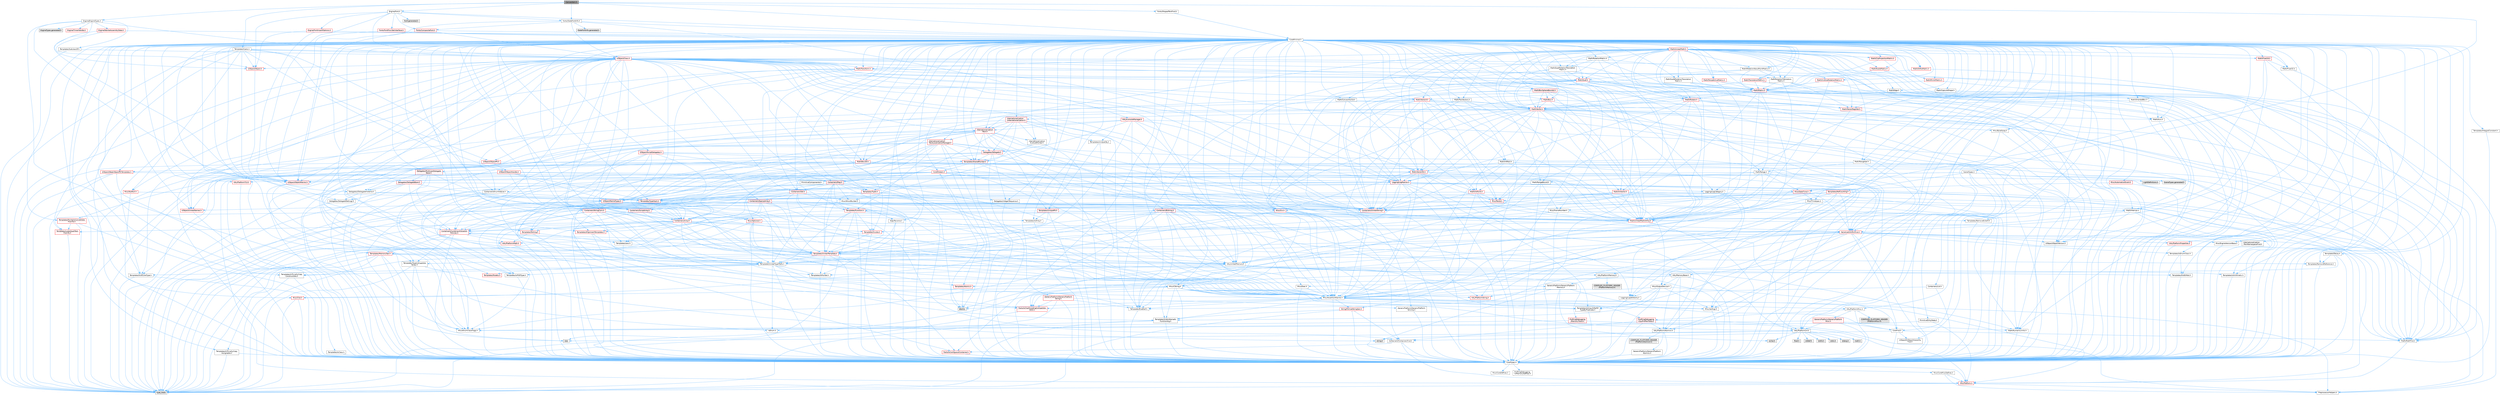 digraph "CanvasItem.h"
{
 // INTERACTIVE_SVG=YES
 // LATEX_PDF_SIZE
  bgcolor="transparent";
  edge [fontname=Helvetica,fontsize=10,labelfontname=Helvetica,labelfontsize=10];
  node [fontname=Helvetica,fontsize=10,shape=box,height=0.2,width=0.4];
  Node1 [id="Node000001",label="CanvasItem.h",height=0.2,width=0.4,color="gray40", fillcolor="grey60", style="filled", fontcolor="black",tooltip=" "];
  Node1 -> Node2 [id="edge1_Node000001_Node000002",color="steelblue1",style="solid",tooltip=" "];
  Node2 [id="Node000002",label="CoreMinimal.h",height=0.2,width=0.4,color="grey40", fillcolor="white", style="filled",URL="$d7/d67/CoreMinimal_8h.html",tooltip=" "];
  Node2 -> Node3 [id="edge2_Node000002_Node000003",color="steelblue1",style="solid",tooltip=" "];
  Node3 [id="Node000003",label="CoreTypes.h",height=0.2,width=0.4,color="grey40", fillcolor="white", style="filled",URL="$dc/dec/CoreTypes_8h.html",tooltip=" "];
  Node3 -> Node4 [id="edge3_Node000003_Node000004",color="steelblue1",style="solid",tooltip=" "];
  Node4 [id="Node000004",label="HAL/Platform.h",height=0.2,width=0.4,color="red", fillcolor="#FFF0F0", style="filled",URL="$d9/dd0/Platform_8h.html",tooltip=" "];
  Node4 -> Node7 [id="edge4_Node000004_Node000007",color="steelblue1",style="solid",tooltip=" "];
  Node7 [id="Node000007",label="type_traits",height=0.2,width=0.4,color="grey60", fillcolor="#E0E0E0", style="filled",tooltip=" "];
  Node4 -> Node8 [id="edge5_Node000004_Node000008",color="steelblue1",style="solid",tooltip=" "];
  Node8 [id="Node000008",label="PreprocessorHelpers.h",height=0.2,width=0.4,color="grey40", fillcolor="white", style="filled",URL="$db/ddb/PreprocessorHelpers_8h.html",tooltip=" "];
  Node3 -> Node14 [id="edge6_Node000003_Node000014",color="steelblue1",style="solid",tooltip=" "];
  Node14 [id="Node000014",label="ProfilingDebugging\l/UMemoryDefines.h",height=0.2,width=0.4,color="grey40", fillcolor="white", style="filled",URL="$d2/da2/UMemoryDefines_8h.html",tooltip=" "];
  Node3 -> Node15 [id="edge7_Node000003_Node000015",color="steelblue1",style="solid",tooltip=" "];
  Node15 [id="Node000015",label="Misc/CoreMiscDefines.h",height=0.2,width=0.4,color="grey40", fillcolor="white", style="filled",URL="$da/d38/CoreMiscDefines_8h.html",tooltip=" "];
  Node15 -> Node4 [id="edge8_Node000015_Node000004",color="steelblue1",style="solid",tooltip=" "];
  Node15 -> Node8 [id="edge9_Node000015_Node000008",color="steelblue1",style="solid",tooltip=" "];
  Node3 -> Node16 [id="edge10_Node000003_Node000016",color="steelblue1",style="solid",tooltip=" "];
  Node16 [id="Node000016",label="Misc/CoreDefines.h",height=0.2,width=0.4,color="grey40", fillcolor="white", style="filled",URL="$d3/dd2/CoreDefines_8h.html",tooltip=" "];
  Node2 -> Node17 [id="edge11_Node000002_Node000017",color="steelblue1",style="solid",tooltip=" "];
  Node17 [id="Node000017",label="CoreFwd.h",height=0.2,width=0.4,color="grey40", fillcolor="white", style="filled",URL="$d1/d1e/CoreFwd_8h.html",tooltip=" "];
  Node17 -> Node3 [id="edge12_Node000017_Node000003",color="steelblue1",style="solid",tooltip=" "];
  Node17 -> Node18 [id="edge13_Node000017_Node000018",color="steelblue1",style="solid",tooltip=" "];
  Node18 [id="Node000018",label="Containers/ContainersFwd.h",height=0.2,width=0.4,color="grey40", fillcolor="white", style="filled",URL="$d4/d0a/ContainersFwd_8h.html",tooltip=" "];
  Node18 -> Node4 [id="edge14_Node000018_Node000004",color="steelblue1",style="solid",tooltip=" "];
  Node18 -> Node3 [id="edge15_Node000018_Node000003",color="steelblue1",style="solid",tooltip=" "];
  Node18 -> Node19 [id="edge16_Node000018_Node000019",color="steelblue1",style="solid",tooltip=" "];
  Node19 [id="Node000019",label="Traits/IsContiguousContainer.h",height=0.2,width=0.4,color="red", fillcolor="#FFF0F0", style="filled",URL="$d5/d3c/IsContiguousContainer_8h.html",tooltip=" "];
  Node19 -> Node3 [id="edge17_Node000019_Node000003",color="steelblue1",style="solid",tooltip=" "];
  Node17 -> Node22 [id="edge18_Node000017_Node000022",color="steelblue1",style="solid",tooltip=" "];
  Node22 [id="Node000022",label="Math/MathFwd.h",height=0.2,width=0.4,color="grey40", fillcolor="white", style="filled",URL="$d2/d10/MathFwd_8h.html",tooltip=" "];
  Node22 -> Node4 [id="edge19_Node000022_Node000004",color="steelblue1",style="solid",tooltip=" "];
  Node17 -> Node23 [id="edge20_Node000017_Node000023",color="steelblue1",style="solid",tooltip=" "];
  Node23 [id="Node000023",label="UObject/UObjectHierarchy\lFwd.h",height=0.2,width=0.4,color="grey40", fillcolor="white", style="filled",URL="$d3/d13/UObjectHierarchyFwd_8h.html",tooltip=" "];
  Node2 -> Node23 [id="edge21_Node000002_Node000023",color="steelblue1",style="solid",tooltip=" "];
  Node2 -> Node18 [id="edge22_Node000002_Node000018",color="steelblue1",style="solid",tooltip=" "];
  Node2 -> Node24 [id="edge23_Node000002_Node000024",color="steelblue1",style="solid",tooltip=" "];
  Node24 [id="Node000024",label="Misc/VarArgs.h",height=0.2,width=0.4,color="grey40", fillcolor="white", style="filled",URL="$d5/d6f/VarArgs_8h.html",tooltip=" "];
  Node24 -> Node3 [id="edge24_Node000024_Node000003",color="steelblue1",style="solid",tooltip=" "];
  Node2 -> Node25 [id="edge25_Node000002_Node000025",color="steelblue1",style="solid",tooltip=" "];
  Node25 [id="Node000025",label="Logging/LogVerbosity.h",height=0.2,width=0.4,color="grey40", fillcolor="white", style="filled",URL="$d2/d8f/LogVerbosity_8h.html",tooltip=" "];
  Node25 -> Node3 [id="edge26_Node000025_Node000003",color="steelblue1",style="solid",tooltip=" "];
  Node2 -> Node26 [id="edge27_Node000002_Node000026",color="steelblue1",style="solid",tooltip=" "];
  Node26 [id="Node000026",label="Misc/OutputDevice.h",height=0.2,width=0.4,color="grey40", fillcolor="white", style="filled",URL="$d7/d32/OutputDevice_8h.html",tooltip=" "];
  Node26 -> Node17 [id="edge28_Node000026_Node000017",color="steelblue1",style="solid",tooltip=" "];
  Node26 -> Node3 [id="edge29_Node000026_Node000003",color="steelblue1",style="solid",tooltip=" "];
  Node26 -> Node25 [id="edge30_Node000026_Node000025",color="steelblue1",style="solid",tooltip=" "];
  Node26 -> Node24 [id="edge31_Node000026_Node000024",color="steelblue1",style="solid",tooltip=" "];
  Node26 -> Node27 [id="edge32_Node000026_Node000027",color="steelblue1",style="solid",tooltip=" "];
  Node27 [id="Node000027",label="Templates/IsArrayOrRefOf\lTypeByPredicate.h",height=0.2,width=0.4,color="grey40", fillcolor="white", style="filled",URL="$d6/da1/IsArrayOrRefOfTypeByPredicate_8h.html",tooltip=" "];
  Node27 -> Node3 [id="edge33_Node000027_Node000003",color="steelblue1",style="solid",tooltip=" "];
  Node26 -> Node28 [id="edge34_Node000026_Node000028",color="steelblue1",style="solid",tooltip=" "];
  Node28 [id="Node000028",label="Templates/IsValidVariadic\lFunctionArg.h",height=0.2,width=0.4,color="grey40", fillcolor="white", style="filled",URL="$d0/dc8/IsValidVariadicFunctionArg_8h.html",tooltip=" "];
  Node28 -> Node3 [id="edge35_Node000028_Node000003",color="steelblue1",style="solid",tooltip=" "];
  Node28 -> Node29 [id="edge36_Node000028_Node000029",color="steelblue1",style="solid",tooltip=" "];
  Node29 [id="Node000029",label="IsEnum.h",height=0.2,width=0.4,color="grey40", fillcolor="white", style="filled",URL="$d4/de5/IsEnum_8h.html",tooltip=" "];
  Node28 -> Node7 [id="edge37_Node000028_Node000007",color="steelblue1",style="solid",tooltip=" "];
  Node26 -> Node30 [id="edge38_Node000026_Node000030",color="steelblue1",style="solid",tooltip=" "];
  Node30 [id="Node000030",label="Traits/IsCharEncodingCompatible\lWith.h",height=0.2,width=0.4,color="red", fillcolor="#FFF0F0", style="filled",URL="$df/dd1/IsCharEncodingCompatibleWith_8h.html",tooltip=" "];
  Node30 -> Node7 [id="edge39_Node000030_Node000007",color="steelblue1",style="solid",tooltip=" "];
  Node2 -> Node32 [id="edge40_Node000002_Node000032",color="steelblue1",style="solid",tooltip=" "];
  Node32 [id="Node000032",label="HAL/PlatformCrt.h",height=0.2,width=0.4,color="grey40", fillcolor="white", style="filled",URL="$d8/d75/PlatformCrt_8h.html",tooltip=" "];
  Node32 -> Node33 [id="edge41_Node000032_Node000033",color="steelblue1",style="solid",tooltip=" "];
  Node33 [id="Node000033",label="new",height=0.2,width=0.4,color="grey60", fillcolor="#E0E0E0", style="filled",tooltip=" "];
  Node32 -> Node34 [id="edge42_Node000032_Node000034",color="steelblue1",style="solid",tooltip=" "];
  Node34 [id="Node000034",label="wchar.h",height=0.2,width=0.4,color="grey60", fillcolor="#E0E0E0", style="filled",tooltip=" "];
  Node32 -> Node35 [id="edge43_Node000032_Node000035",color="steelblue1",style="solid",tooltip=" "];
  Node35 [id="Node000035",label="stddef.h",height=0.2,width=0.4,color="grey60", fillcolor="#E0E0E0", style="filled",tooltip=" "];
  Node32 -> Node36 [id="edge44_Node000032_Node000036",color="steelblue1",style="solid",tooltip=" "];
  Node36 [id="Node000036",label="stdlib.h",height=0.2,width=0.4,color="grey60", fillcolor="#E0E0E0", style="filled",tooltip=" "];
  Node32 -> Node37 [id="edge45_Node000032_Node000037",color="steelblue1",style="solid",tooltip=" "];
  Node37 [id="Node000037",label="stdio.h",height=0.2,width=0.4,color="grey60", fillcolor="#E0E0E0", style="filled",tooltip=" "];
  Node32 -> Node38 [id="edge46_Node000032_Node000038",color="steelblue1",style="solid",tooltip=" "];
  Node38 [id="Node000038",label="stdarg.h",height=0.2,width=0.4,color="grey60", fillcolor="#E0E0E0", style="filled",tooltip=" "];
  Node32 -> Node39 [id="edge47_Node000032_Node000039",color="steelblue1",style="solid",tooltip=" "];
  Node39 [id="Node000039",label="math.h",height=0.2,width=0.4,color="grey60", fillcolor="#E0E0E0", style="filled",tooltip=" "];
  Node32 -> Node40 [id="edge48_Node000032_Node000040",color="steelblue1",style="solid",tooltip=" "];
  Node40 [id="Node000040",label="float.h",height=0.2,width=0.4,color="grey60", fillcolor="#E0E0E0", style="filled",tooltip=" "];
  Node32 -> Node41 [id="edge49_Node000032_Node000041",color="steelblue1",style="solid",tooltip=" "];
  Node41 [id="Node000041",label="string.h",height=0.2,width=0.4,color="grey60", fillcolor="#E0E0E0", style="filled",tooltip=" "];
  Node2 -> Node42 [id="edge50_Node000002_Node000042",color="steelblue1",style="solid",tooltip=" "];
  Node42 [id="Node000042",label="HAL/PlatformMisc.h",height=0.2,width=0.4,color="grey40", fillcolor="white", style="filled",URL="$d0/df5/PlatformMisc_8h.html",tooltip=" "];
  Node42 -> Node3 [id="edge51_Node000042_Node000003",color="steelblue1",style="solid",tooltip=" "];
  Node42 -> Node43 [id="edge52_Node000042_Node000043",color="steelblue1",style="solid",tooltip=" "];
  Node43 [id="Node000043",label="GenericPlatform/GenericPlatform\lMisc.h",height=0.2,width=0.4,color="red", fillcolor="#FFF0F0", style="filled",URL="$db/d9a/GenericPlatformMisc_8h.html",tooltip=" "];
  Node43 -> Node17 [id="edge53_Node000043_Node000017",color="steelblue1",style="solid",tooltip=" "];
  Node43 -> Node3 [id="edge54_Node000043_Node000003",color="steelblue1",style="solid",tooltip=" "];
  Node43 -> Node32 [id="edge55_Node000043_Node000032",color="steelblue1",style="solid",tooltip=" "];
  Node43 -> Node47 [id="edge56_Node000043_Node000047",color="steelblue1",style="solid",tooltip=" "];
  Node47 [id="Node000047",label="Math/NumericLimits.h",height=0.2,width=0.4,color="grey40", fillcolor="white", style="filled",URL="$df/d1b/NumericLimits_8h.html",tooltip=" "];
  Node47 -> Node3 [id="edge57_Node000047_Node000003",color="steelblue1",style="solid",tooltip=" "];
  Node43 -> Node49 [id="edge58_Node000043_Node000049",color="steelblue1",style="solid",tooltip=" "];
  Node49 [id="Node000049",label="Misc/EnumClassFlags.h",height=0.2,width=0.4,color="grey40", fillcolor="white", style="filled",URL="$d8/de7/EnumClassFlags_8h.html",tooltip=" "];
  Node42 -> Node52 [id="edge59_Node000042_Node000052",color="steelblue1",style="solid",tooltip=" "];
  Node52 [id="Node000052",label="COMPILED_PLATFORM_HEADER\l(PlatformMisc.h)",height=0.2,width=0.4,color="grey60", fillcolor="#E0E0E0", style="filled",tooltip=" "];
  Node42 -> Node53 [id="edge60_Node000042_Node000053",color="steelblue1",style="solid",tooltip=" "];
  Node53 [id="Node000053",label="ProfilingDebugging\l/CpuProfilerTrace.h",height=0.2,width=0.4,color="red", fillcolor="#FFF0F0", style="filled",URL="$da/dcb/CpuProfilerTrace_8h.html",tooltip=" "];
  Node53 -> Node3 [id="edge61_Node000053_Node000003",color="steelblue1",style="solid",tooltip=" "];
  Node53 -> Node18 [id="edge62_Node000053_Node000018",color="steelblue1",style="solid",tooltip=" "];
  Node53 -> Node54 [id="edge63_Node000053_Node000054",color="steelblue1",style="solid",tooltip=" "];
  Node54 [id="Node000054",label="HAL/PlatformAtomics.h",height=0.2,width=0.4,color="grey40", fillcolor="white", style="filled",URL="$d3/d36/PlatformAtomics_8h.html",tooltip=" "];
  Node54 -> Node3 [id="edge64_Node000054_Node000003",color="steelblue1",style="solid",tooltip=" "];
  Node54 -> Node55 [id="edge65_Node000054_Node000055",color="steelblue1",style="solid",tooltip=" "];
  Node55 [id="Node000055",label="GenericPlatform/GenericPlatform\lAtomics.h",height=0.2,width=0.4,color="grey40", fillcolor="white", style="filled",URL="$da/d72/GenericPlatformAtomics_8h.html",tooltip=" "];
  Node55 -> Node3 [id="edge66_Node000055_Node000003",color="steelblue1",style="solid",tooltip=" "];
  Node54 -> Node56 [id="edge67_Node000054_Node000056",color="steelblue1",style="solid",tooltip=" "];
  Node56 [id="Node000056",label="COMPILED_PLATFORM_HEADER\l(PlatformAtomics.h)",height=0.2,width=0.4,color="grey60", fillcolor="#E0E0E0", style="filled",tooltip=" "];
  Node53 -> Node8 [id="edge68_Node000053_Node000008",color="steelblue1",style="solid",tooltip=" "];
  Node2 -> Node61 [id="edge69_Node000002_Node000061",color="steelblue1",style="solid",tooltip=" "];
  Node61 [id="Node000061",label="Misc/AssertionMacros.h",height=0.2,width=0.4,color="grey40", fillcolor="white", style="filled",URL="$d0/dfa/AssertionMacros_8h.html",tooltip=" "];
  Node61 -> Node3 [id="edge70_Node000061_Node000003",color="steelblue1",style="solid",tooltip=" "];
  Node61 -> Node4 [id="edge71_Node000061_Node000004",color="steelblue1",style="solid",tooltip=" "];
  Node61 -> Node42 [id="edge72_Node000061_Node000042",color="steelblue1",style="solid",tooltip=" "];
  Node61 -> Node8 [id="edge73_Node000061_Node000008",color="steelblue1",style="solid",tooltip=" "];
  Node61 -> Node62 [id="edge74_Node000061_Node000062",color="steelblue1",style="solid",tooltip=" "];
  Node62 [id="Node000062",label="Templates/EnableIf.h",height=0.2,width=0.4,color="grey40", fillcolor="white", style="filled",URL="$d7/d60/EnableIf_8h.html",tooltip=" "];
  Node62 -> Node3 [id="edge75_Node000062_Node000003",color="steelblue1",style="solid",tooltip=" "];
  Node61 -> Node27 [id="edge76_Node000061_Node000027",color="steelblue1",style="solid",tooltip=" "];
  Node61 -> Node28 [id="edge77_Node000061_Node000028",color="steelblue1",style="solid",tooltip=" "];
  Node61 -> Node30 [id="edge78_Node000061_Node000030",color="steelblue1",style="solid",tooltip=" "];
  Node61 -> Node24 [id="edge79_Node000061_Node000024",color="steelblue1",style="solid",tooltip=" "];
  Node61 -> Node63 [id="edge80_Node000061_Node000063",color="steelblue1",style="solid",tooltip=" "];
  Node63 [id="Node000063",label="String/FormatStringSan.h",height=0.2,width=0.4,color="red", fillcolor="#FFF0F0", style="filled",URL="$d3/d8b/FormatStringSan_8h.html",tooltip=" "];
  Node63 -> Node7 [id="edge81_Node000063_Node000007",color="steelblue1",style="solid",tooltip=" "];
  Node63 -> Node3 [id="edge82_Node000063_Node000003",color="steelblue1",style="solid",tooltip=" "];
  Node63 -> Node28 [id="edge83_Node000063_Node000028",color="steelblue1",style="solid",tooltip=" "];
  Node63 -> Node18 [id="edge84_Node000063_Node000018",color="steelblue1",style="solid",tooltip=" "];
  Node61 -> Node69 [id="edge85_Node000061_Node000069",color="steelblue1",style="solid",tooltip=" "];
  Node69 [id="Node000069",label="atomic",height=0.2,width=0.4,color="grey60", fillcolor="#E0E0E0", style="filled",tooltip=" "];
  Node2 -> Node70 [id="edge86_Node000002_Node000070",color="steelblue1",style="solid",tooltip=" "];
  Node70 [id="Node000070",label="Templates/IsPointer.h",height=0.2,width=0.4,color="grey40", fillcolor="white", style="filled",URL="$d7/d05/IsPointer_8h.html",tooltip=" "];
  Node70 -> Node3 [id="edge87_Node000070_Node000003",color="steelblue1",style="solid",tooltip=" "];
  Node2 -> Node71 [id="edge88_Node000002_Node000071",color="steelblue1",style="solid",tooltip=" "];
  Node71 [id="Node000071",label="HAL/PlatformMemory.h",height=0.2,width=0.4,color="grey40", fillcolor="white", style="filled",URL="$de/d68/PlatformMemory_8h.html",tooltip=" "];
  Node71 -> Node3 [id="edge89_Node000071_Node000003",color="steelblue1",style="solid",tooltip=" "];
  Node71 -> Node72 [id="edge90_Node000071_Node000072",color="steelblue1",style="solid",tooltip=" "];
  Node72 [id="Node000072",label="GenericPlatform/GenericPlatform\lMemory.h",height=0.2,width=0.4,color="grey40", fillcolor="white", style="filled",URL="$dd/d22/GenericPlatformMemory_8h.html",tooltip=" "];
  Node72 -> Node17 [id="edge91_Node000072_Node000017",color="steelblue1",style="solid",tooltip=" "];
  Node72 -> Node3 [id="edge92_Node000072_Node000003",color="steelblue1",style="solid",tooltip=" "];
  Node72 -> Node73 [id="edge93_Node000072_Node000073",color="steelblue1",style="solid",tooltip=" "];
  Node73 [id="Node000073",label="HAL/PlatformString.h",height=0.2,width=0.4,color="red", fillcolor="#FFF0F0", style="filled",URL="$db/db5/PlatformString_8h.html",tooltip=" "];
  Node73 -> Node3 [id="edge94_Node000073_Node000003",color="steelblue1",style="solid",tooltip=" "];
  Node72 -> Node41 [id="edge95_Node000072_Node000041",color="steelblue1",style="solid",tooltip=" "];
  Node72 -> Node34 [id="edge96_Node000072_Node000034",color="steelblue1",style="solid",tooltip=" "];
  Node71 -> Node75 [id="edge97_Node000071_Node000075",color="steelblue1",style="solid",tooltip=" "];
  Node75 [id="Node000075",label="COMPILED_PLATFORM_HEADER\l(PlatformMemory.h)",height=0.2,width=0.4,color="grey60", fillcolor="#E0E0E0", style="filled",tooltip=" "];
  Node2 -> Node54 [id="edge98_Node000002_Node000054",color="steelblue1",style="solid",tooltip=" "];
  Node2 -> Node76 [id="edge99_Node000002_Node000076",color="steelblue1",style="solid",tooltip=" "];
  Node76 [id="Node000076",label="Misc/Exec.h",height=0.2,width=0.4,color="grey40", fillcolor="white", style="filled",URL="$de/ddb/Exec_8h.html",tooltip=" "];
  Node76 -> Node3 [id="edge100_Node000076_Node000003",color="steelblue1",style="solid",tooltip=" "];
  Node76 -> Node61 [id="edge101_Node000076_Node000061",color="steelblue1",style="solid",tooltip=" "];
  Node2 -> Node77 [id="edge102_Node000002_Node000077",color="steelblue1",style="solid",tooltip=" "];
  Node77 [id="Node000077",label="HAL/MemoryBase.h",height=0.2,width=0.4,color="grey40", fillcolor="white", style="filled",URL="$d6/d9f/MemoryBase_8h.html",tooltip=" "];
  Node77 -> Node3 [id="edge103_Node000077_Node000003",color="steelblue1",style="solid",tooltip=" "];
  Node77 -> Node54 [id="edge104_Node000077_Node000054",color="steelblue1",style="solid",tooltip=" "];
  Node77 -> Node32 [id="edge105_Node000077_Node000032",color="steelblue1",style="solid",tooltip=" "];
  Node77 -> Node76 [id="edge106_Node000077_Node000076",color="steelblue1",style="solid",tooltip=" "];
  Node77 -> Node26 [id="edge107_Node000077_Node000026",color="steelblue1",style="solid",tooltip=" "];
  Node77 -> Node78 [id="edge108_Node000077_Node000078",color="steelblue1",style="solid",tooltip=" "];
  Node78 [id="Node000078",label="Templates/Atomic.h",height=0.2,width=0.4,color="red", fillcolor="#FFF0F0", style="filled",URL="$d3/d91/Atomic_8h.html",tooltip=" "];
  Node78 -> Node69 [id="edge109_Node000078_Node000069",color="steelblue1",style="solid",tooltip=" "];
  Node2 -> Node87 [id="edge110_Node000002_Node000087",color="steelblue1",style="solid",tooltip=" "];
  Node87 [id="Node000087",label="HAL/UnrealMemory.h",height=0.2,width=0.4,color="grey40", fillcolor="white", style="filled",URL="$d9/d96/UnrealMemory_8h.html",tooltip=" "];
  Node87 -> Node3 [id="edge111_Node000087_Node000003",color="steelblue1",style="solid",tooltip=" "];
  Node87 -> Node72 [id="edge112_Node000087_Node000072",color="steelblue1",style="solid",tooltip=" "];
  Node87 -> Node77 [id="edge113_Node000087_Node000077",color="steelblue1",style="solid",tooltip=" "];
  Node87 -> Node71 [id="edge114_Node000087_Node000071",color="steelblue1",style="solid",tooltip=" "];
  Node87 -> Node88 [id="edge115_Node000087_Node000088",color="steelblue1",style="solid",tooltip=" "];
  Node88 [id="Node000088",label="ProfilingDebugging\l/MemoryTrace.h",height=0.2,width=0.4,color="red", fillcolor="#FFF0F0", style="filled",URL="$da/dd7/MemoryTrace_8h.html",tooltip=" "];
  Node88 -> Node4 [id="edge116_Node000088_Node000004",color="steelblue1",style="solid",tooltip=" "];
  Node88 -> Node49 [id="edge117_Node000088_Node000049",color="steelblue1",style="solid",tooltip=" "];
  Node87 -> Node70 [id="edge118_Node000087_Node000070",color="steelblue1",style="solid",tooltip=" "];
  Node2 -> Node89 [id="edge119_Node000002_Node000089",color="steelblue1",style="solid",tooltip=" "];
  Node89 [id="Node000089",label="Templates/IsArithmetic.h",height=0.2,width=0.4,color="grey40", fillcolor="white", style="filled",URL="$d2/d5d/IsArithmetic_8h.html",tooltip=" "];
  Node89 -> Node3 [id="edge120_Node000089_Node000003",color="steelblue1",style="solid",tooltip=" "];
  Node2 -> Node83 [id="edge121_Node000002_Node000083",color="steelblue1",style="solid",tooltip=" "];
  Node83 [id="Node000083",label="Templates/AndOrNot.h",height=0.2,width=0.4,color="grey40", fillcolor="white", style="filled",URL="$db/d0a/AndOrNot_8h.html",tooltip=" "];
  Node83 -> Node3 [id="edge122_Node000083_Node000003",color="steelblue1",style="solid",tooltip=" "];
  Node2 -> Node90 [id="edge123_Node000002_Node000090",color="steelblue1",style="solid",tooltip=" "];
  Node90 [id="Node000090",label="Templates/IsPODType.h",height=0.2,width=0.4,color="grey40", fillcolor="white", style="filled",URL="$d7/db1/IsPODType_8h.html",tooltip=" "];
  Node90 -> Node3 [id="edge124_Node000090_Node000003",color="steelblue1",style="solid",tooltip=" "];
  Node2 -> Node91 [id="edge125_Node000002_Node000091",color="steelblue1",style="solid",tooltip=" "];
  Node91 [id="Node000091",label="Templates/IsUECoreType.h",height=0.2,width=0.4,color="grey40", fillcolor="white", style="filled",URL="$d1/db8/IsUECoreType_8h.html",tooltip=" "];
  Node91 -> Node3 [id="edge126_Node000091_Node000003",color="steelblue1",style="solid",tooltip=" "];
  Node91 -> Node7 [id="edge127_Node000091_Node000007",color="steelblue1",style="solid",tooltip=" "];
  Node2 -> Node84 [id="edge128_Node000002_Node000084",color="steelblue1",style="solid",tooltip=" "];
  Node84 [id="Node000084",label="Templates/IsTriviallyCopy\lConstructible.h",height=0.2,width=0.4,color="grey40", fillcolor="white", style="filled",URL="$d3/d78/IsTriviallyCopyConstructible_8h.html",tooltip=" "];
  Node84 -> Node3 [id="edge129_Node000084_Node000003",color="steelblue1",style="solid",tooltip=" "];
  Node84 -> Node7 [id="edge130_Node000084_Node000007",color="steelblue1",style="solid",tooltip=" "];
  Node2 -> Node92 [id="edge131_Node000002_Node000092",color="steelblue1",style="solid",tooltip=" "];
  Node92 [id="Node000092",label="Templates/UnrealTypeTraits.h",height=0.2,width=0.4,color="grey40", fillcolor="white", style="filled",URL="$d2/d2d/UnrealTypeTraits_8h.html",tooltip=" "];
  Node92 -> Node3 [id="edge132_Node000092_Node000003",color="steelblue1",style="solid",tooltip=" "];
  Node92 -> Node70 [id="edge133_Node000092_Node000070",color="steelblue1",style="solid",tooltip=" "];
  Node92 -> Node61 [id="edge134_Node000092_Node000061",color="steelblue1",style="solid",tooltip=" "];
  Node92 -> Node83 [id="edge135_Node000092_Node000083",color="steelblue1",style="solid",tooltip=" "];
  Node92 -> Node62 [id="edge136_Node000092_Node000062",color="steelblue1",style="solid",tooltip=" "];
  Node92 -> Node89 [id="edge137_Node000092_Node000089",color="steelblue1",style="solid",tooltip=" "];
  Node92 -> Node29 [id="edge138_Node000092_Node000029",color="steelblue1",style="solid",tooltip=" "];
  Node92 -> Node93 [id="edge139_Node000092_Node000093",color="steelblue1",style="solid",tooltip=" "];
  Node93 [id="Node000093",label="Templates/Models.h",height=0.2,width=0.4,color="red", fillcolor="#FFF0F0", style="filled",URL="$d3/d0c/Models_8h.html",tooltip=" "];
  Node92 -> Node90 [id="edge140_Node000092_Node000090",color="steelblue1",style="solid",tooltip=" "];
  Node92 -> Node91 [id="edge141_Node000092_Node000091",color="steelblue1",style="solid",tooltip=" "];
  Node92 -> Node84 [id="edge142_Node000092_Node000084",color="steelblue1",style="solid",tooltip=" "];
  Node2 -> Node62 [id="edge143_Node000002_Node000062",color="steelblue1",style="solid",tooltip=" "];
  Node2 -> Node94 [id="edge144_Node000002_Node000094",color="steelblue1",style="solid",tooltip=" "];
  Node94 [id="Node000094",label="Templates/RemoveReference.h",height=0.2,width=0.4,color="grey40", fillcolor="white", style="filled",URL="$da/dbe/RemoveReference_8h.html",tooltip=" "];
  Node94 -> Node3 [id="edge145_Node000094_Node000003",color="steelblue1",style="solid",tooltip=" "];
  Node2 -> Node95 [id="edge146_Node000002_Node000095",color="steelblue1",style="solid",tooltip=" "];
  Node95 [id="Node000095",label="Templates/IntegralConstant.h",height=0.2,width=0.4,color="grey40", fillcolor="white", style="filled",URL="$db/d1b/IntegralConstant_8h.html",tooltip=" "];
  Node95 -> Node3 [id="edge147_Node000095_Node000003",color="steelblue1",style="solid",tooltip=" "];
  Node2 -> Node96 [id="edge148_Node000002_Node000096",color="steelblue1",style="solid",tooltip=" "];
  Node96 [id="Node000096",label="Templates/IsClass.h",height=0.2,width=0.4,color="grey40", fillcolor="white", style="filled",URL="$db/dcb/IsClass_8h.html",tooltip=" "];
  Node96 -> Node3 [id="edge149_Node000096_Node000003",color="steelblue1",style="solid",tooltip=" "];
  Node2 -> Node97 [id="edge150_Node000002_Node000097",color="steelblue1",style="solid",tooltip=" "];
  Node97 [id="Node000097",label="Templates/TypeCompatible\lBytes.h",height=0.2,width=0.4,color="grey40", fillcolor="white", style="filled",URL="$df/d0a/TypeCompatibleBytes_8h.html",tooltip=" "];
  Node97 -> Node3 [id="edge151_Node000097_Node000003",color="steelblue1",style="solid",tooltip=" "];
  Node97 -> Node41 [id="edge152_Node000097_Node000041",color="steelblue1",style="solid",tooltip=" "];
  Node97 -> Node33 [id="edge153_Node000097_Node000033",color="steelblue1",style="solid",tooltip=" "];
  Node97 -> Node7 [id="edge154_Node000097_Node000007",color="steelblue1",style="solid",tooltip=" "];
  Node2 -> Node19 [id="edge155_Node000002_Node000019",color="steelblue1",style="solid",tooltip=" "];
  Node2 -> Node98 [id="edge156_Node000002_Node000098",color="steelblue1",style="solid",tooltip=" "];
  Node98 [id="Node000098",label="Templates/UnrealTemplate.h",height=0.2,width=0.4,color="red", fillcolor="#FFF0F0", style="filled",URL="$d4/d24/UnrealTemplate_8h.html",tooltip=" "];
  Node98 -> Node3 [id="edge157_Node000098_Node000003",color="steelblue1",style="solid",tooltip=" "];
  Node98 -> Node70 [id="edge158_Node000098_Node000070",color="steelblue1",style="solid",tooltip=" "];
  Node98 -> Node87 [id="edge159_Node000098_Node000087",color="steelblue1",style="solid",tooltip=" "];
  Node98 -> Node92 [id="edge160_Node000098_Node000092",color="steelblue1",style="solid",tooltip=" "];
  Node98 -> Node94 [id="edge161_Node000098_Node000094",color="steelblue1",style="solid",tooltip=" "];
  Node98 -> Node97 [id="edge162_Node000098_Node000097",color="steelblue1",style="solid",tooltip=" "];
  Node98 -> Node19 [id="edge163_Node000098_Node000019",color="steelblue1",style="solid",tooltip=" "];
  Node98 -> Node7 [id="edge164_Node000098_Node000007",color="steelblue1",style="solid",tooltip=" "];
  Node2 -> Node47 [id="edge165_Node000002_Node000047",color="steelblue1",style="solid",tooltip=" "];
  Node2 -> Node102 [id="edge166_Node000002_Node000102",color="steelblue1",style="solid",tooltip=" "];
  Node102 [id="Node000102",label="HAL/PlatformMath.h",height=0.2,width=0.4,color="red", fillcolor="#FFF0F0", style="filled",URL="$dc/d53/PlatformMath_8h.html",tooltip=" "];
  Node102 -> Node3 [id="edge167_Node000102_Node000003",color="steelblue1",style="solid",tooltip=" "];
  Node2 -> Node85 [id="edge168_Node000002_Node000085",color="steelblue1",style="solid",tooltip=" "];
  Node85 [id="Node000085",label="Templates/IsTriviallyCopy\lAssignable.h",height=0.2,width=0.4,color="grey40", fillcolor="white", style="filled",URL="$d2/df2/IsTriviallyCopyAssignable_8h.html",tooltip=" "];
  Node85 -> Node3 [id="edge169_Node000085_Node000003",color="steelblue1",style="solid",tooltip=" "];
  Node85 -> Node7 [id="edge170_Node000085_Node000007",color="steelblue1",style="solid",tooltip=" "];
  Node2 -> Node110 [id="edge171_Node000002_Node000110",color="steelblue1",style="solid",tooltip=" "];
  Node110 [id="Node000110",label="Templates/MemoryOps.h",height=0.2,width=0.4,color="red", fillcolor="#FFF0F0", style="filled",URL="$db/dea/MemoryOps_8h.html",tooltip=" "];
  Node110 -> Node3 [id="edge172_Node000110_Node000003",color="steelblue1",style="solid",tooltip=" "];
  Node110 -> Node87 [id="edge173_Node000110_Node000087",color="steelblue1",style="solid",tooltip=" "];
  Node110 -> Node85 [id="edge174_Node000110_Node000085",color="steelblue1",style="solid",tooltip=" "];
  Node110 -> Node84 [id="edge175_Node000110_Node000084",color="steelblue1",style="solid",tooltip=" "];
  Node110 -> Node92 [id="edge176_Node000110_Node000092",color="steelblue1",style="solid",tooltip=" "];
  Node110 -> Node33 [id="edge177_Node000110_Node000033",color="steelblue1",style="solid",tooltip=" "];
  Node110 -> Node7 [id="edge178_Node000110_Node000007",color="steelblue1",style="solid",tooltip=" "];
  Node2 -> Node111 [id="edge179_Node000002_Node000111",color="steelblue1",style="solid",tooltip=" "];
  Node111 [id="Node000111",label="Containers/ContainerAllocation\lPolicies.h",height=0.2,width=0.4,color="red", fillcolor="#FFF0F0", style="filled",URL="$d7/dff/ContainerAllocationPolicies_8h.html",tooltip=" "];
  Node111 -> Node3 [id="edge180_Node000111_Node000003",color="steelblue1",style="solid",tooltip=" "];
  Node111 -> Node111 [id="edge181_Node000111_Node000111",color="steelblue1",style="solid",tooltip=" "];
  Node111 -> Node102 [id="edge182_Node000111_Node000102",color="steelblue1",style="solid",tooltip=" "];
  Node111 -> Node87 [id="edge183_Node000111_Node000087",color="steelblue1",style="solid",tooltip=" "];
  Node111 -> Node47 [id="edge184_Node000111_Node000047",color="steelblue1",style="solid",tooltip=" "];
  Node111 -> Node61 [id="edge185_Node000111_Node000061",color="steelblue1",style="solid",tooltip=" "];
  Node111 -> Node110 [id="edge186_Node000111_Node000110",color="steelblue1",style="solid",tooltip=" "];
  Node111 -> Node97 [id="edge187_Node000111_Node000097",color="steelblue1",style="solid",tooltip=" "];
  Node111 -> Node7 [id="edge188_Node000111_Node000007",color="steelblue1",style="solid",tooltip=" "];
  Node2 -> Node114 [id="edge189_Node000002_Node000114",color="steelblue1",style="solid",tooltip=" "];
  Node114 [id="Node000114",label="Templates/IsEnumClass.h",height=0.2,width=0.4,color="grey40", fillcolor="white", style="filled",URL="$d7/d15/IsEnumClass_8h.html",tooltip=" "];
  Node114 -> Node3 [id="edge190_Node000114_Node000003",color="steelblue1",style="solid",tooltip=" "];
  Node114 -> Node83 [id="edge191_Node000114_Node000083",color="steelblue1",style="solid",tooltip=" "];
  Node2 -> Node115 [id="edge192_Node000002_Node000115",color="steelblue1",style="solid",tooltip=" "];
  Node115 [id="Node000115",label="HAL/PlatformProperties.h",height=0.2,width=0.4,color="red", fillcolor="#FFF0F0", style="filled",URL="$d9/db0/PlatformProperties_8h.html",tooltip=" "];
  Node115 -> Node3 [id="edge193_Node000115_Node000003",color="steelblue1",style="solid",tooltip=" "];
  Node2 -> Node118 [id="edge194_Node000002_Node000118",color="steelblue1",style="solid",tooltip=" "];
  Node118 [id="Node000118",label="Misc/EngineVersionBase.h",height=0.2,width=0.4,color="grey40", fillcolor="white", style="filled",URL="$d5/d2b/EngineVersionBase_8h.html",tooltip=" "];
  Node118 -> Node3 [id="edge195_Node000118_Node000003",color="steelblue1",style="solid",tooltip=" "];
  Node2 -> Node119 [id="edge196_Node000002_Node000119",color="steelblue1",style="solid",tooltip=" "];
  Node119 [id="Node000119",label="Internationalization\l/TextNamespaceFwd.h",height=0.2,width=0.4,color="grey40", fillcolor="white", style="filled",URL="$d8/d97/TextNamespaceFwd_8h.html",tooltip=" "];
  Node119 -> Node3 [id="edge197_Node000119_Node000003",color="steelblue1",style="solid",tooltip=" "];
  Node2 -> Node120 [id="edge198_Node000002_Node000120",color="steelblue1",style="solid",tooltip=" "];
  Node120 [id="Node000120",label="Serialization/Archive.h",height=0.2,width=0.4,color="red", fillcolor="#FFF0F0", style="filled",URL="$d7/d3b/Archive_8h.html",tooltip=" "];
  Node120 -> Node17 [id="edge199_Node000120_Node000017",color="steelblue1",style="solid",tooltip=" "];
  Node120 -> Node3 [id="edge200_Node000120_Node000003",color="steelblue1",style="solid",tooltip=" "];
  Node120 -> Node115 [id="edge201_Node000120_Node000115",color="steelblue1",style="solid",tooltip=" "];
  Node120 -> Node119 [id="edge202_Node000120_Node000119",color="steelblue1",style="solid",tooltip=" "];
  Node120 -> Node22 [id="edge203_Node000120_Node000022",color="steelblue1",style="solid",tooltip=" "];
  Node120 -> Node61 [id="edge204_Node000120_Node000061",color="steelblue1",style="solid",tooltip=" "];
  Node120 -> Node118 [id="edge205_Node000120_Node000118",color="steelblue1",style="solid",tooltip=" "];
  Node120 -> Node24 [id="edge206_Node000120_Node000024",color="steelblue1",style="solid",tooltip=" "];
  Node120 -> Node62 [id="edge207_Node000120_Node000062",color="steelblue1",style="solid",tooltip=" "];
  Node120 -> Node27 [id="edge208_Node000120_Node000027",color="steelblue1",style="solid",tooltip=" "];
  Node120 -> Node114 [id="edge209_Node000120_Node000114",color="steelblue1",style="solid",tooltip=" "];
  Node120 -> Node28 [id="edge210_Node000120_Node000028",color="steelblue1",style="solid",tooltip=" "];
  Node120 -> Node98 [id="edge211_Node000120_Node000098",color="steelblue1",style="solid",tooltip=" "];
  Node120 -> Node30 [id="edge212_Node000120_Node000030",color="steelblue1",style="solid",tooltip=" "];
  Node120 -> Node123 [id="edge213_Node000120_Node000123",color="steelblue1",style="solid",tooltip=" "];
  Node123 [id="Node000123",label="UObject/ObjectVersion.h",height=0.2,width=0.4,color="grey40", fillcolor="white", style="filled",URL="$da/d63/ObjectVersion_8h.html",tooltip=" "];
  Node123 -> Node3 [id="edge214_Node000123_Node000003",color="steelblue1",style="solid",tooltip=" "];
  Node2 -> Node124 [id="edge215_Node000002_Node000124",color="steelblue1",style="solid",tooltip=" "];
  Node124 [id="Node000124",label="Templates/Less.h",height=0.2,width=0.4,color="grey40", fillcolor="white", style="filled",URL="$de/dc8/Less_8h.html",tooltip=" "];
  Node124 -> Node3 [id="edge216_Node000124_Node000003",color="steelblue1",style="solid",tooltip=" "];
  Node124 -> Node98 [id="edge217_Node000124_Node000098",color="steelblue1",style="solid",tooltip=" "];
  Node2 -> Node125 [id="edge218_Node000002_Node000125",color="steelblue1",style="solid",tooltip=" "];
  Node125 [id="Node000125",label="Templates/Sorting.h",height=0.2,width=0.4,color="red", fillcolor="#FFF0F0", style="filled",URL="$d3/d9e/Sorting_8h.html",tooltip=" "];
  Node125 -> Node3 [id="edge219_Node000125_Node000003",color="steelblue1",style="solid",tooltip=" "];
  Node125 -> Node102 [id="edge220_Node000125_Node000102",color="steelblue1",style="solid",tooltip=" "];
  Node125 -> Node124 [id="edge221_Node000125_Node000124",color="steelblue1",style="solid",tooltip=" "];
  Node2 -> Node136 [id="edge222_Node000002_Node000136",color="steelblue1",style="solid",tooltip=" "];
  Node136 [id="Node000136",label="Misc/Char.h",height=0.2,width=0.4,color="red", fillcolor="#FFF0F0", style="filled",URL="$d0/d58/Char_8h.html",tooltip=" "];
  Node136 -> Node3 [id="edge223_Node000136_Node000003",color="steelblue1",style="solid",tooltip=" "];
  Node136 -> Node7 [id="edge224_Node000136_Node000007",color="steelblue1",style="solid",tooltip=" "];
  Node2 -> Node139 [id="edge225_Node000002_Node000139",color="steelblue1",style="solid",tooltip=" "];
  Node139 [id="Node000139",label="GenericPlatform/GenericPlatform\lStricmp.h",height=0.2,width=0.4,color="grey40", fillcolor="white", style="filled",URL="$d2/d86/GenericPlatformStricmp_8h.html",tooltip=" "];
  Node139 -> Node3 [id="edge226_Node000139_Node000003",color="steelblue1",style="solid",tooltip=" "];
  Node2 -> Node140 [id="edge227_Node000002_Node000140",color="steelblue1",style="solid",tooltip=" "];
  Node140 [id="Node000140",label="GenericPlatform/GenericPlatform\lString.h",height=0.2,width=0.4,color="red", fillcolor="#FFF0F0", style="filled",URL="$dd/d20/GenericPlatformString_8h.html",tooltip=" "];
  Node140 -> Node3 [id="edge228_Node000140_Node000003",color="steelblue1",style="solid",tooltip=" "];
  Node140 -> Node139 [id="edge229_Node000140_Node000139",color="steelblue1",style="solid",tooltip=" "];
  Node140 -> Node62 [id="edge230_Node000140_Node000062",color="steelblue1",style="solid",tooltip=" "];
  Node140 -> Node30 [id="edge231_Node000140_Node000030",color="steelblue1",style="solid",tooltip=" "];
  Node140 -> Node7 [id="edge232_Node000140_Node000007",color="steelblue1",style="solid",tooltip=" "];
  Node2 -> Node73 [id="edge233_Node000002_Node000073",color="steelblue1",style="solid",tooltip=" "];
  Node2 -> Node143 [id="edge234_Node000002_Node000143",color="steelblue1",style="solid",tooltip=" "];
  Node143 [id="Node000143",label="Misc/CString.h",height=0.2,width=0.4,color="grey40", fillcolor="white", style="filled",URL="$d2/d49/CString_8h.html",tooltip=" "];
  Node143 -> Node3 [id="edge235_Node000143_Node000003",color="steelblue1",style="solid",tooltip=" "];
  Node143 -> Node32 [id="edge236_Node000143_Node000032",color="steelblue1",style="solid",tooltip=" "];
  Node143 -> Node73 [id="edge237_Node000143_Node000073",color="steelblue1",style="solid",tooltip=" "];
  Node143 -> Node61 [id="edge238_Node000143_Node000061",color="steelblue1",style="solid",tooltip=" "];
  Node143 -> Node136 [id="edge239_Node000143_Node000136",color="steelblue1",style="solid",tooltip=" "];
  Node143 -> Node24 [id="edge240_Node000143_Node000024",color="steelblue1",style="solid",tooltip=" "];
  Node143 -> Node27 [id="edge241_Node000143_Node000027",color="steelblue1",style="solid",tooltip=" "];
  Node143 -> Node28 [id="edge242_Node000143_Node000028",color="steelblue1",style="solid",tooltip=" "];
  Node143 -> Node30 [id="edge243_Node000143_Node000030",color="steelblue1",style="solid",tooltip=" "];
  Node2 -> Node144 [id="edge244_Node000002_Node000144",color="steelblue1",style="solid",tooltip=" "];
  Node144 [id="Node000144",label="Misc/Crc.h",height=0.2,width=0.4,color="red", fillcolor="#FFF0F0", style="filled",URL="$d4/dd2/Crc_8h.html",tooltip=" "];
  Node144 -> Node3 [id="edge245_Node000144_Node000003",color="steelblue1",style="solid",tooltip=" "];
  Node144 -> Node73 [id="edge246_Node000144_Node000073",color="steelblue1",style="solid",tooltip=" "];
  Node144 -> Node61 [id="edge247_Node000144_Node000061",color="steelblue1",style="solid",tooltip=" "];
  Node144 -> Node143 [id="edge248_Node000144_Node000143",color="steelblue1",style="solid",tooltip=" "];
  Node144 -> Node136 [id="edge249_Node000144_Node000136",color="steelblue1",style="solid",tooltip=" "];
  Node144 -> Node92 [id="edge250_Node000144_Node000092",color="steelblue1",style="solid",tooltip=" "];
  Node2 -> Node135 [id="edge251_Node000002_Node000135",color="steelblue1",style="solid",tooltip=" "];
  Node135 [id="Node000135",label="Math/UnrealMathUtility.h",height=0.2,width=0.4,color="red", fillcolor="#FFF0F0", style="filled",URL="$db/db8/UnrealMathUtility_8h.html",tooltip=" "];
  Node135 -> Node3 [id="edge252_Node000135_Node000003",color="steelblue1",style="solid",tooltip=" "];
  Node135 -> Node61 [id="edge253_Node000135_Node000061",color="steelblue1",style="solid",tooltip=" "];
  Node135 -> Node102 [id="edge254_Node000135_Node000102",color="steelblue1",style="solid",tooltip=" "];
  Node135 -> Node22 [id="edge255_Node000135_Node000022",color="steelblue1",style="solid",tooltip=" "];
  Node2 -> Node145 [id="edge256_Node000002_Node000145",color="steelblue1",style="solid",tooltip=" "];
  Node145 [id="Node000145",label="Containers/UnrealString.h",height=0.2,width=0.4,color="red", fillcolor="#FFF0F0", style="filled",URL="$d5/dba/UnrealString_8h.html",tooltip=" "];
  Node2 -> Node149 [id="edge257_Node000002_Node000149",color="steelblue1",style="solid",tooltip=" "];
  Node149 [id="Node000149",label="Containers/Array.h",height=0.2,width=0.4,color="red", fillcolor="#FFF0F0", style="filled",URL="$df/dd0/Array_8h.html",tooltip=" "];
  Node149 -> Node3 [id="edge258_Node000149_Node000003",color="steelblue1",style="solid",tooltip=" "];
  Node149 -> Node61 [id="edge259_Node000149_Node000061",color="steelblue1",style="solid",tooltip=" "];
  Node149 -> Node87 [id="edge260_Node000149_Node000087",color="steelblue1",style="solid",tooltip=" "];
  Node149 -> Node92 [id="edge261_Node000149_Node000092",color="steelblue1",style="solid",tooltip=" "];
  Node149 -> Node98 [id="edge262_Node000149_Node000098",color="steelblue1",style="solid",tooltip=" "];
  Node149 -> Node111 [id="edge263_Node000149_Node000111",color="steelblue1",style="solid",tooltip=" "];
  Node149 -> Node120 [id="edge264_Node000149_Node000120",color="steelblue1",style="solid",tooltip=" "];
  Node149 -> Node128 [id="edge265_Node000149_Node000128",color="steelblue1",style="solid",tooltip=" "];
  Node128 [id="Node000128",label="Templates/Invoke.h",height=0.2,width=0.4,color="red", fillcolor="#FFF0F0", style="filled",URL="$d7/deb/Invoke_8h.html",tooltip=" "];
  Node128 -> Node3 [id="edge266_Node000128_Node000003",color="steelblue1",style="solid",tooltip=" "];
  Node128 -> Node98 [id="edge267_Node000128_Node000098",color="steelblue1",style="solid",tooltip=" "];
  Node128 -> Node7 [id="edge268_Node000128_Node000007",color="steelblue1",style="solid",tooltip=" "];
  Node149 -> Node124 [id="edge269_Node000149_Node000124",color="steelblue1",style="solid",tooltip=" "];
  Node149 -> Node171 [id="edge270_Node000149_Node000171",color="steelblue1",style="solid",tooltip=" "];
  Node171 [id="Node000171",label="Templates/LosesQualifiers\lFromTo.h",height=0.2,width=0.4,color="red", fillcolor="#FFF0F0", style="filled",URL="$d2/db3/LosesQualifiersFromTo_8h.html",tooltip=" "];
  Node171 -> Node7 [id="edge271_Node000171_Node000007",color="steelblue1",style="solid",tooltip=" "];
  Node149 -> Node125 [id="edge272_Node000149_Node000125",color="steelblue1",style="solid",tooltip=" "];
  Node149 -> Node172 [id="edge273_Node000149_Node000172",color="steelblue1",style="solid",tooltip=" "];
  Node172 [id="Node000172",label="Templates/AlignmentTemplates.h",height=0.2,width=0.4,color="red", fillcolor="#FFF0F0", style="filled",URL="$dd/d32/AlignmentTemplates_8h.html",tooltip=" "];
  Node172 -> Node3 [id="edge274_Node000172_Node000003",color="steelblue1",style="solid",tooltip=" "];
  Node172 -> Node70 [id="edge275_Node000172_Node000070",color="steelblue1",style="solid",tooltip=" "];
  Node149 -> Node7 [id="edge276_Node000149_Node000007",color="steelblue1",style="solid",tooltip=" "];
  Node2 -> Node173 [id="edge277_Node000002_Node000173",color="steelblue1",style="solid",tooltip=" "];
  Node173 [id="Node000173",label="Misc/FrameNumber.h",height=0.2,width=0.4,color="grey40", fillcolor="white", style="filled",URL="$dd/dbd/FrameNumber_8h.html",tooltip=" "];
  Node173 -> Node3 [id="edge278_Node000173_Node000003",color="steelblue1",style="solid",tooltip=" "];
  Node173 -> Node47 [id="edge279_Node000173_Node000047",color="steelblue1",style="solid",tooltip=" "];
  Node173 -> Node135 [id="edge280_Node000173_Node000135",color="steelblue1",style="solid",tooltip=" "];
  Node173 -> Node62 [id="edge281_Node000173_Node000062",color="steelblue1",style="solid",tooltip=" "];
  Node173 -> Node92 [id="edge282_Node000173_Node000092",color="steelblue1",style="solid",tooltip=" "];
  Node2 -> Node174 [id="edge283_Node000002_Node000174",color="steelblue1",style="solid",tooltip=" "];
  Node174 [id="Node000174",label="Misc/Timespan.h",height=0.2,width=0.4,color="grey40", fillcolor="white", style="filled",URL="$da/dd9/Timespan_8h.html",tooltip=" "];
  Node174 -> Node3 [id="edge284_Node000174_Node000003",color="steelblue1",style="solid",tooltip=" "];
  Node174 -> Node175 [id="edge285_Node000174_Node000175",color="steelblue1",style="solid",tooltip=" "];
  Node175 [id="Node000175",label="Math/Interval.h",height=0.2,width=0.4,color="grey40", fillcolor="white", style="filled",URL="$d1/d55/Interval_8h.html",tooltip=" "];
  Node175 -> Node3 [id="edge286_Node000175_Node000003",color="steelblue1",style="solid",tooltip=" "];
  Node175 -> Node89 [id="edge287_Node000175_Node000089",color="steelblue1",style="solid",tooltip=" "];
  Node175 -> Node92 [id="edge288_Node000175_Node000092",color="steelblue1",style="solid",tooltip=" "];
  Node175 -> Node47 [id="edge289_Node000175_Node000047",color="steelblue1",style="solid",tooltip=" "];
  Node175 -> Node135 [id="edge290_Node000175_Node000135",color="steelblue1",style="solid",tooltip=" "];
  Node174 -> Node135 [id="edge291_Node000174_Node000135",color="steelblue1",style="solid",tooltip=" "];
  Node174 -> Node61 [id="edge292_Node000174_Node000061",color="steelblue1",style="solid",tooltip=" "];
  Node2 -> Node176 [id="edge293_Node000002_Node000176",color="steelblue1",style="solid",tooltip=" "];
  Node176 [id="Node000176",label="Containers/StringConv.h",height=0.2,width=0.4,color="red", fillcolor="#FFF0F0", style="filled",URL="$d3/ddf/StringConv_8h.html",tooltip=" "];
  Node176 -> Node3 [id="edge294_Node000176_Node000003",color="steelblue1",style="solid",tooltip=" "];
  Node176 -> Node61 [id="edge295_Node000176_Node000061",color="steelblue1",style="solid",tooltip=" "];
  Node176 -> Node111 [id="edge296_Node000176_Node000111",color="steelblue1",style="solid",tooltip=" "];
  Node176 -> Node149 [id="edge297_Node000176_Node000149",color="steelblue1",style="solid",tooltip=" "];
  Node176 -> Node143 [id="edge298_Node000176_Node000143",color="steelblue1",style="solid",tooltip=" "];
  Node176 -> Node177 [id="edge299_Node000176_Node000177",color="steelblue1",style="solid",tooltip=" "];
  Node177 [id="Node000177",label="Templates/IsArray.h",height=0.2,width=0.4,color="grey40", fillcolor="white", style="filled",URL="$d8/d8d/IsArray_8h.html",tooltip=" "];
  Node177 -> Node3 [id="edge300_Node000177_Node000003",color="steelblue1",style="solid",tooltip=" "];
  Node176 -> Node98 [id="edge301_Node000176_Node000098",color="steelblue1",style="solid",tooltip=" "];
  Node176 -> Node92 [id="edge302_Node000176_Node000092",color="steelblue1",style="solid",tooltip=" "];
  Node176 -> Node30 [id="edge303_Node000176_Node000030",color="steelblue1",style="solid",tooltip=" "];
  Node176 -> Node19 [id="edge304_Node000176_Node000019",color="steelblue1",style="solid",tooltip=" "];
  Node176 -> Node7 [id="edge305_Node000176_Node000007",color="steelblue1",style="solid",tooltip=" "];
  Node2 -> Node178 [id="edge306_Node000002_Node000178",color="steelblue1",style="solid",tooltip=" "];
  Node178 [id="Node000178",label="UObject/UnrealNames.h",height=0.2,width=0.4,color="red", fillcolor="#FFF0F0", style="filled",URL="$d8/db1/UnrealNames_8h.html",tooltip=" "];
  Node178 -> Node3 [id="edge307_Node000178_Node000003",color="steelblue1",style="solid",tooltip=" "];
  Node2 -> Node180 [id="edge308_Node000002_Node000180",color="steelblue1",style="solid",tooltip=" "];
  Node180 [id="Node000180",label="UObject/NameTypes.h",height=0.2,width=0.4,color="red", fillcolor="#FFF0F0", style="filled",URL="$d6/d35/NameTypes_8h.html",tooltip=" "];
  Node180 -> Node3 [id="edge309_Node000180_Node000003",color="steelblue1",style="solid",tooltip=" "];
  Node180 -> Node61 [id="edge310_Node000180_Node000061",color="steelblue1",style="solid",tooltip=" "];
  Node180 -> Node87 [id="edge311_Node000180_Node000087",color="steelblue1",style="solid",tooltip=" "];
  Node180 -> Node92 [id="edge312_Node000180_Node000092",color="steelblue1",style="solid",tooltip=" "];
  Node180 -> Node98 [id="edge313_Node000180_Node000098",color="steelblue1",style="solid",tooltip=" "];
  Node180 -> Node145 [id="edge314_Node000180_Node000145",color="steelblue1",style="solid",tooltip=" "];
  Node180 -> Node176 [id="edge315_Node000180_Node000176",color="steelblue1",style="solid",tooltip=" "];
  Node180 -> Node178 [id="edge316_Node000180_Node000178",color="steelblue1",style="solid",tooltip=" "];
  Node180 -> Node78 [id="edge317_Node000180_Node000078",color="steelblue1",style="solid",tooltip=" "];
  Node2 -> Node188 [id="edge318_Node000002_Node000188",color="steelblue1",style="solid",tooltip=" "];
  Node188 [id="Node000188",label="Misc/Parse.h",height=0.2,width=0.4,color="red", fillcolor="#FFF0F0", style="filled",URL="$dc/d71/Parse_8h.html",tooltip=" "];
  Node188 -> Node145 [id="edge319_Node000188_Node000145",color="steelblue1",style="solid",tooltip=" "];
  Node188 -> Node3 [id="edge320_Node000188_Node000003",color="steelblue1",style="solid",tooltip=" "];
  Node188 -> Node32 [id="edge321_Node000188_Node000032",color="steelblue1",style="solid",tooltip=" "];
  Node188 -> Node49 [id="edge322_Node000188_Node000049",color="steelblue1",style="solid",tooltip=" "];
  Node188 -> Node189 [id="edge323_Node000188_Node000189",color="steelblue1",style="solid",tooltip=" "];
  Node189 [id="Node000189",label="Templates/Function.h",height=0.2,width=0.4,color="red", fillcolor="#FFF0F0", style="filled",URL="$df/df5/Function_8h.html",tooltip=" "];
  Node189 -> Node3 [id="edge324_Node000189_Node000003",color="steelblue1",style="solid",tooltip=" "];
  Node189 -> Node61 [id="edge325_Node000189_Node000061",color="steelblue1",style="solid",tooltip=" "];
  Node189 -> Node87 [id="edge326_Node000189_Node000087",color="steelblue1",style="solid",tooltip=" "];
  Node189 -> Node92 [id="edge327_Node000189_Node000092",color="steelblue1",style="solid",tooltip=" "];
  Node189 -> Node128 [id="edge328_Node000189_Node000128",color="steelblue1",style="solid",tooltip=" "];
  Node189 -> Node98 [id="edge329_Node000189_Node000098",color="steelblue1",style="solid",tooltip=" "];
  Node189 -> Node135 [id="edge330_Node000189_Node000135",color="steelblue1",style="solid",tooltip=" "];
  Node189 -> Node33 [id="edge331_Node000189_Node000033",color="steelblue1",style="solid",tooltip=" "];
  Node189 -> Node7 [id="edge332_Node000189_Node000007",color="steelblue1",style="solid",tooltip=" "];
  Node2 -> Node172 [id="edge333_Node000002_Node000172",color="steelblue1",style="solid",tooltip=" "];
  Node2 -> Node191 [id="edge334_Node000002_Node000191",color="steelblue1",style="solid",tooltip=" "];
  Node191 [id="Node000191",label="Misc/StructBuilder.h",height=0.2,width=0.4,color="grey40", fillcolor="white", style="filled",URL="$d9/db3/StructBuilder_8h.html",tooltip=" "];
  Node191 -> Node3 [id="edge335_Node000191_Node000003",color="steelblue1",style="solid",tooltip=" "];
  Node191 -> Node135 [id="edge336_Node000191_Node000135",color="steelblue1",style="solid",tooltip=" "];
  Node191 -> Node172 [id="edge337_Node000191_Node000172",color="steelblue1",style="solid",tooltip=" "];
  Node2 -> Node104 [id="edge338_Node000002_Node000104",color="steelblue1",style="solid",tooltip=" "];
  Node104 [id="Node000104",label="Templates/Decay.h",height=0.2,width=0.4,color="grey40", fillcolor="white", style="filled",URL="$dd/d0f/Decay_8h.html",tooltip=" "];
  Node104 -> Node3 [id="edge339_Node000104_Node000003",color="steelblue1",style="solid",tooltip=" "];
  Node104 -> Node94 [id="edge340_Node000104_Node000094",color="steelblue1",style="solid",tooltip=" "];
  Node104 -> Node7 [id="edge341_Node000104_Node000007",color="steelblue1",style="solid",tooltip=" "];
  Node2 -> Node192 [id="edge342_Node000002_Node000192",color="steelblue1",style="solid",tooltip=" "];
  Node192 [id="Node000192",label="Templates/PointerIsConvertible\lFromTo.h",height=0.2,width=0.4,color="red", fillcolor="#FFF0F0", style="filled",URL="$d6/d65/PointerIsConvertibleFromTo_8h.html",tooltip=" "];
  Node192 -> Node3 [id="edge343_Node000192_Node000003",color="steelblue1",style="solid",tooltip=" "];
  Node192 -> Node171 [id="edge344_Node000192_Node000171",color="steelblue1",style="solid",tooltip=" "];
  Node192 -> Node7 [id="edge345_Node000192_Node000007",color="steelblue1",style="solid",tooltip=" "];
  Node2 -> Node128 [id="edge346_Node000002_Node000128",color="steelblue1",style="solid",tooltip=" "];
  Node2 -> Node189 [id="edge347_Node000002_Node000189",color="steelblue1",style="solid",tooltip=" "];
  Node2 -> Node161 [id="edge348_Node000002_Node000161",color="steelblue1",style="solid",tooltip=" "];
  Node161 [id="Node000161",label="Templates/TypeHash.h",height=0.2,width=0.4,color="red", fillcolor="#FFF0F0", style="filled",URL="$d1/d62/TypeHash_8h.html",tooltip=" "];
  Node161 -> Node3 [id="edge349_Node000161_Node000003",color="steelblue1",style="solid",tooltip=" "];
  Node161 -> Node144 [id="edge350_Node000161_Node000144",color="steelblue1",style="solid",tooltip=" "];
  Node161 -> Node7 [id="edge351_Node000161_Node000007",color="steelblue1",style="solid",tooltip=" "];
  Node2 -> Node193 [id="edge352_Node000002_Node000193",color="steelblue1",style="solid",tooltip=" "];
  Node193 [id="Node000193",label="Containers/ScriptArray.h",height=0.2,width=0.4,color="red", fillcolor="#FFF0F0", style="filled",URL="$dc/daf/ScriptArray_8h.html",tooltip=" "];
  Node193 -> Node3 [id="edge353_Node000193_Node000003",color="steelblue1",style="solid",tooltip=" "];
  Node193 -> Node61 [id="edge354_Node000193_Node000061",color="steelblue1",style="solid",tooltip=" "];
  Node193 -> Node87 [id="edge355_Node000193_Node000087",color="steelblue1",style="solid",tooltip=" "];
  Node193 -> Node111 [id="edge356_Node000193_Node000111",color="steelblue1",style="solid",tooltip=" "];
  Node193 -> Node149 [id="edge357_Node000193_Node000149",color="steelblue1",style="solid",tooltip=" "];
  Node2 -> Node194 [id="edge358_Node000002_Node000194",color="steelblue1",style="solid",tooltip=" "];
  Node194 [id="Node000194",label="Containers/BitArray.h",height=0.2,width=0.4,color="red", fillcolor="#FFF0F0", style="filled",URL="$d1/de4/BitArray_8h.html",tooltip=" "];
  Node194 -> Node111 [id="edge359_Node000194_Node000111",color="steelblue1",style="solid",tooltip=" "];
  Node194 -> Node3 [id="edge360_Node000194_Node000003",color="steelblue1",style="solid",tooltip=" "];
  Node194 -> Node54 [id="edge361_Node000194_Node000054",color="steelblue1",style="solid",tooltip=" "];
  Node194 -> Node87 [id="edge362_Node000194_Node000087",color="steelblue1",style="solid",tooltip=" "];
  Node194 -> Node135 [id="edge363_Node000194_Node000135",color="steelblue1",style="solid",tooltip=" "];
  Node194 -> Node61 [id="edge364_Node000194_Node000061",color="steelblue1",style="solid",tooltip=" "];
  Node194 -> Node49 [id="edge365_Node000194_Node000049",color="steelblue1",style="solid",tooltip=" "];
  Node194 -> Node120 [id="edge366_Node000194_Node000120",color="steelblue1",style="solid",tooltip=" "];
  Node194 -> Node62 [id="edge367_Node000194_Node000062",color="steelblue1",style="solid",tooltip=" "];
  Node194 -> Node128 [id="edge368_Node000194_Node000128",color="steelblue1",style="solid",tooltip=" "];
  Node194 -> Node98 [id="edge369_Node000194_Node000098",color="steelblue1",style="solid",tooltip=" "];
  Node194 -> Node92 [id="edge370_Node000194_Node000092",color="steelblue1",style="solid",tooltip=" "];
  Node2 -> Node195 [id="edge371_Node000002_Node000195",color="steelblue1",style="solid",tooltip=" "];
  Node195 [id="Node000195",label="Containers/SparseArray.h",height=0.2,width=0.4,color="red", fillcolor="#FFF0F0", style="filled",URL="$d5/dbf/SparseArray_8h.html",tooltip=" "];
  Node195 -> Node3 [id="edge372_Node000195_Node000003",color="steelblue1",style="solid",tooltip=" "];
  Node195 -> Node61 [id="edge373_Node000195_Node000061",color="steelblue1",style="solid",tooltip=" "];
  Node195 -> Node87 [id="edge374_Node000195_Node000087",color="steelblue1",style="solid",tooltip=" "];
  Node195 -> Node92 [id="edge375_Node000195_Node000092",color="steelblue1",style="solid",tooltip=" "];
  Node195 -> Node98 [id="edge376_Node000195_Node000098",color="steelblue1",style="solid",tooltip=" "];
  Node195 -> Node111 [id="edge377_Node000195_Node000111",color="steelblue1",style="solid",tooltip=" "];
  Node195 -> Node124 [id="edge378_Node000195_Node000124",color="steelblue1",style="solid",tooltip=" "];
  Node195 -> Node149 [id="edge379_Node000195_Node000149",color="steelblue1",style="solid",tooltip=" "];
  Node195 -> Node135 [id="edge380_Node000195_Node000135",color="steelblue1",style="solid",tooltip=" "];
  Node195 -> Node193 [id="edge381_Node000195_Node000193",color="steelblue1",style="solid",tooltip=" "];
  Node195 -> Node194 [id="edge382_Node000195_Node000194",color="steelblue1",style="solid",tooltip=" "];
  Node195 -> Node145 [id="edge383_Node000195_Node000145",color="steelblue1",style="solid",tooltip=" "];
  Node2 -> Node211 [id="edge384_Node000002_Node000211",color="steelblue1",style="solid",tooltip=" "];
  Node211 [id="Node000211",label="Containers/Set.h",height=0.2,width=0.4,color="red", fillcolor="#FFF0F0", style="filled",URL="$d4/d45/Set_8h.html",tooltip=" "];
  Node211 -> Node111 [id="edge385_Node000211_Node000111",color="steelblue1",style="solid",tooltip=" "];
  Node211 -> Node195 [id="edge386_Node000211_Node000195",color="steelblue1",style="solid",tooltip=" "];
  Node211 -> Node18 [id="edge387_Node000211_Node000018",color="steelblue1",style="solid",tooltip=" "];
  Node211 -> Node135 [id="edge388_Node000211_Node000135",color="steelblue1",style="solid",tooltip=" "];
  Node211 -> Node61 [id="edge389_Node000211_Node000061",color="steelblue1",style="solid",tooltip=" "];
  Node211 -> Node191 [id="edge390_Node000211_Node000191",color="steelblue1",style="solid",tooltip=" "];
  Node211 -> Node189 [id="edge391_Node000211_Node000189",color="steelblue1",style="solid",tooltip=" "];
  Node211 -> Node125 [id="edge392_Node000211_Node000125",color="steelblue1",style="solid",tooltip=" "];
  Node211 -> Node161 [id="edge393_Node000211_Node000161",color="steelblue1",style="solid",tooltip=" "];
  Node211 -> Node98 [id="edge394_Node000211_Node000098",color="steelblue1",style="solid",tooltip=" "];
  Node211 -> Node7 [id="edge395_Node000211_Node000007",color="steelblue1",style="solid",tooltip=" "];
  Node2 -> Node214 [id="edge396_Node000002_Node000214",color="steelblue1",style="solid",tooltip=" "];
  Node214 [id="Node000214",label="Algo/Reverse.h",height=0.2,width=0.4,color="grey40", fillcolor="white", style="filled",URL="$d5/d93/Reverse_8h.html",tooltip=" "];
  Node214 -> Node3 [id="edge397_Node000214_Node000003",color="steelblue1",style="solid",tooltip=" "];
  Node214 -> Node98 [id="edge398_Node000214_Node000098",color="steelblue1",style="solid",tooltip=" "];
  Node2 -> Node215 [id="edge399_Node000002_Node000215",color="steelblue1",style="solid",tooltip=" "];
  Node215 [id="Node000215",label="Containers/Map.h",height=0.2,width=0.4,color="red", fillcolor="#FFF0F0", style="filled",URL="$df/d79/Map_8h.html",tooltip=" "];
  Node215 -> Node3 [id="edge400_Node000215_Node000003",color="steelblue1",style="solid",tooltip=" "];
  Node215 -> Node214 [id="edge401_Node000215_Node000214",color="steelblue1",style="solid",tooltip=" "];
  Node215 -> Node211 [id="edge402_Node000215_Node000211",color="steelblue1",style="solid",tooltip=" "];
  Node215 -> Node145 [id="edge403_Node000215_Node000145",color="steelblue1",style="solid",tooltip=" "];
  Node215 -> Node61 [id="edge404_Node000215_Node000061",color="steelblue1",style="solid",tooltip=" "];
  Node215 -> Node191 [id="edge405_Node000215_Node000191",color="steelblue1",style="solid",tooltip=" "];
  Node215 -> Node189 [id="edge406_Node000215_Node000189",color="steelblue1",style="solid",tooltip=" "];
  Node215 -> Node125 [id="edge407_Node000215_Node000125",color="steelblue1",style="solid",tooltip=" "];
  Node215 -> Node216 [id="edge408_Node000215_Node000216",color="steelblue1",style="solid",tooltip=" "];
  Node216 [id="Node000216",label="Templates/Tuple.h",height=0.2,width=0.4,color="red", fillcolor="#FFF0F0", style="filled",URL="$d2/d4f/Tuple_8h.html",tooltip=" "];
  Node216 -> Node3 [id="edge409_Node000216_Node000003",color="steelblue1",style="solid",tooltip=" "];
  Node216 -> Node98 [id="edge410_Node000216_Node000098",color="steelblue1",style="solid",tooltip=" "];
  Node216 -> Node217 [id="edge411_Node000216_Node000217",color="steelblue1",style="solid",tooltip=" "];
  Node217 [id="Node000217",label="Delegates/IntegerSequence.h",height=0.2,width=0.4,color="grey40", fillcolor="white", style="filled",URL="$d2/dcc/IntegerSequence_8h.html",tooltip=" "];
  Node217 -> Node3 [id="edge412_Node000217_Node000003",color="steelblue1",style="solid",tooltip=" "];
  Node216 -> Node128 [id="edge413_Node000216_Node000128",color="steelblue1",style="solid",tooltip=" "];
  Node216 -> Node161 [id="edge414_Node000216_Node000161",color="steelblue1",style="solid",tooltip=" "];
  Node216 -> Node7 [id="edge415_Node000216_Node000007",color="steelblue1",style="solid",tooltip=" "];
  Node215 -> Node98 [id="edge416_Node000215_Node000098",color="steelblue1",style="solid",tooltip=" "];
  Node215 -> Node92 [id="edge417_Node000215_Node000092",color="steelblue1",style="solid",tooltip=" "];
  Node215 -> Node7 [id="edge418_Node000215_Node000007",color="steelblue1",style="solid",tooltip=" "];
  Node2 -> Node219 [id="edge419_Node000002_Node000219",color="steelblue1",style="solid",tooltip=" "];
  Node219 [id="Node000219",label="Math/IntPoint.h",height=0.2,width=0.4,color="red", fillcolor="#FFF0F0", style="filled",URL="$d3/df7/IntPoint_8h.html",tooltip=" "];
  Node219 -> Node3 [id="edge420_Node000219_Node000003",color="steelblue1",style="solid",tooltip=" "];
  Node219 -> Node61 [id="edge421_Node000219_Node000061",color="steelblue1",style="solid",tooltip=" "];
  Node219 -> Node188 [id="edge422_Node000219_Node000188",color="steelblue1",style="solid",tooltip=" "];
  Node219 -> Node22 [id="edge423_Node000219_Node000022",color="steelblue1",style="solid",tooltip=" "];
  Node219 -> Node135 [id="edge424_Node000219_Node000135",color="steelblue1",style="solid",tooltip=" "];
  Node219 -> Node145 [id="edge425_Node000219_Node000145",color="steelblue1",style="solid",tooltip=" "];
  Node219 -> Node161 [id="edge426_Node000219_Node000161",color="steelblue1",style="solid",tooltip=" "];
  Node2 -> Node221 [id="edge427_Node000002_Node000221",color="steelblue1",style="solid",tooltip=" "];
  Node221 [id="Node000221",label="Math/IntVector.h",height=0.2,width=0.4,color="red", fillcolor="#FFF0F0", style="filled",URL="$d7/d44/IntVector_8h.html",tooltip=" "];
  Node221 -> Node3 [id="edge428_Node000221_Node000003",color="steelblue1",style="solid",tooltip=" "];
  Node221 -> Node144 [id="edge429_Node000221_Node000144",color="steelblue1",style="solid",tooltip=" "];
  Node221 -> Node188 [id="edge430_Node000221_Node000188",color="steelblue1",style="solid",tooltip=" "];
  Node221 -> Node22 [id="edge431_Node000221_Node000022",color="steelblue1",style="solid",tooltip=" "];
  Node221 -> Node135 [id="edge432_Node000221_Node000135",color="steelblue1",style="solid",tooltip=" "];
  Node221 -> Node145 [id="edge433_Node000221_Node000145",color="steelblue1",style="solid",tooltip=" "];
  Node2 -> Node222 [id="edge434_Node000002_Node000222",color="steelblue1",style="solid",tooltip=" "];
  Node222 [id="Node000222",label="Logging/LogCategory.h",height=0.2,width=0.4,color="grey40", fillcolor="white", style="filled",URL="$d9/d36/LogCategory_8h.html",tooltip=" "];
  Node222 -> Node3 [id="edge435_Node000222_Node000003",color="steelblue1",style="solid",tooltip=" "];
  Node222 -> Node25 [id="edge436_Node000222_Node000025",color="steelblue1",style="solid",tooltip=" "];
  Node222 -> Node180 [id="edge437_Node000222_Node000180",color="steelblue1",style="solid",tooltip=" "];
  Node2 -> Node223 [id="edge438_Node000002_Node000223",color="steelblue1",style="solid",tooltip=" "];
  Node223 [id="Node000223",label="Logging/LogMacros.h",height=0.2,width=0.4,color="red", fillcolor="#FFF0F0", style="filled",URL="$d0/d16/LogMacros_8h.html",tooltip=" "];
  Node223 -> Node145 [id="edge439_Node000223_Node000145",color="steelblue1",style="solid",tooltip=" "];
  Node223 -> Node3 [id="edge440_Node000223_Node000003",color="steelblue1",style="solid",tooltip=" "];
  Node223 -> Node8 [id="edge441_Node000223_Node000008",color="steelblue1",style="solid",tooltip=" "];
  Node223 -> Node222 [id="edge442_Node000223_Node000222",color="steelblue1",style="solid",tooltip=" "];
  Node223 -> Node25 [id="edge443_Node000223_Node000025",color="steelblue1",style="solid",tooltip=" "];
  Node223 -> Node61 [id="edge444_Node000223_Node000061",color="steelblue1",style="solid",tooltip=" "];
  Node223 -> Node24 [id="edge445_Node000223_Node000024",color="steelblue1",style="solid",tooltip=" "];
  Node223 -> Node63 [id="edge446_Node000223_Node000063",color="steelblue1",style="solid",tooltip=" "];
  Node223 -> Node62 [id="edge447_Node000223_Node000062",color="steelblue1",style="solid",tooltip=" "];
  Node223 -> Node27 [id="edge448_Node000223_Node000027",color="steelblue1",style="solid",tooltip=" "];
  Node223 -> Node28 [id="edge449_Node000223_Node000028",color="steelblue1",style="solid",tooltip=" "];
  Node223 -> Node30 [id="edge450_Node000223_Node000030",color="steelblue1",style="solid",tooltip=" "];
  Node223 -> Node7 [id="edge451_Node000223_Node000007",color="steelblue1",style="solid",tooltip=" "];
  Node2 -> Node226 [id="edge452_Node000002_Node000226",color="steelblue1",style="solid",tooltip=" "];
  Node226 [id="Node000226",label="Math/Vector2D.h",height=0.2,width=0.4,color="red", fillcolor="#FFF0F0", style="filled",URL="$d3/db0/Vector2D_8h.html",tooltip=" "];
  Node226 -> Node3 [id="edge453_Node000226_Node000003",color="steelblue1",style="solid",tooltip=" "];
  Node226 -> Node22 [id="edge454_Node000226_Node000022",color="steelblue1",style="solid",tooltip=" "];
  Node226 -> Node61 [id="edge455_Node000226_Node000061",color="steelblue1",style="solid",tooltip=" "];
  Node226 -> Node144 [id="edge456_Node000226_Node000144",color="steelblue1",style="solid",tooltip=" "];
  Node226 -> Node135 [id="edge457_Node000226_Node000135",color="steelblue1",style="solid",tooltip=" "];
  Node226 -> Node145 [id="edge458_Node000226_Node000145",color="steelblue1",style="solid",tooltip=" "];
  Node226 -> Node188 [id="edge459_Node000226_Node000188",color="steelblue1",style="solid",tooltip=" "];
  Node226 -> Node219 [id="edge460_Node000226_Node000219",color="steelblue1",style="solid",tooltip=" "];
  Node226 -> Node223 [id="edge461_Node000226_Node000223",color="steelblue1",style="solid",tooltip=" "];
  Node226 -> Node7 [id="edge462_Node000226_Node000007",color="steelblue1",style="solid",tooltip=" "];
  Node2 -> Node230 [id="edge463_Node000002_Node000230",color="steelblue1",style="solid",tooltip=" "];
  Node230 [id="Node000230",label="Math/IntRect.h",height=0.2,width=0.4,color="grey40", fillcolor="white", style="filled",URL="$d7/d53/IntRect_8h.html",tooltip=" "];
  Node230 -> Node3 [id="edge464_Node000230_Node000003",color="steelblue1",style="solid",tooltip=" "];
  Node230 -> Node22 [id="edge465_Node000230_Node000022",color="steelblue1",style="solid",tooltip=" "];
  Node230 -> Node135 [id="edge466_Node000230_Node000135",color="steelblue1",style="solid",tooltip=" "];
  Node230 -> Node145 [id="edge467_Node000230_Node000145",color="steelblue1",style="solid",tooltip=" "];
  Node230 -> Node219 [id="edge468_Node000230_Node000219",color="steelblue1",style="solid",tooltip=" "];
  Node230 -> Node226 [id="edge469_Node000230_Node000226",color="steelblue1",style="solid",tooltip=" "];
  Node2 -> Node231 [id="edge470_Node000002_Node000231",color="steelblue1",style="solid",tooltip=" "];
  Node231 [id="Node000231",label="Misc/ByteSwap.h",height=0.2,width=0.4,color="grey40", fillcolor="white", style="filled",URL="$dc/dd7/ByteSwap_8h.html",tooltip=" "];
  Node231 -> Node3 [id="edge471_Node000231_Node000003",color="steelblue1",style="solid",tooltip=" "];
  Node231 -> Node32 [id="edge472_Node000231_Node000032",color="steelblue1",style="solid",tooltip=" "];
  Node2 -> Node160 [id="edge473_Node000002_Node000160",color="steelblue1",style="solid",tooltip=" "];
  Node160 [id="Node000160",label="Containers/EnumAsByte.h",height=0.2,width=0.4,color="grey40", fillcolor="white", style="filled",URL="$d6/d9a/EnumAsByte_8h.html",tooltip=" "];
  Node160 -> Node3 [id="edge474_Node000160_Node000003",color="steelblue1",style="solid",tooltip=" "];
  Node160 -> Node90 [id="edge475_Node000160_Node000090",color="steelblue1",style="solid",tooltip=" "];
  Node160 -> Node161 [id="edge476_Node000160_Node000161",color="steelblue1",style="solid",tooltip=" "];
  Node2 -> Node232 [id="edge477_Node000002_Node000232",color="steelblue1",style="solid",tooltip=" "];
  Node232 [id="Node000232",label="HAL/PlatformTLS.h",height=0.2,width=0.4,color="red", fillcolor="#FFF0F0", style="filled",URL="$d0/def/PlatformTLS_8h.html",tooltip=" "];
  Node232 -> Node3 [id="edge478_Node000232_Node000003",color="steelblue1",style="solid",tooltip=" "];
  Node2 -> Node235 [id="edge479_Node000002_Node000235",color="steelblue1",style="solid",tooltip=" "];
  Node235 [id="Node000235",label="CoreGlobals.h",height=0.2,width=0.4,color="red", fillcolor="#FFF0F0", style="filled",URL="$d5/d8c/CoreGlobals_8h.html",tooltip=" "];
  Node235 -> Node145 [id="edge480_Node000235_Node000145",color="steelblue1",style="solid",tooltip=" "];
  Node235 -> Node3 [id="edge481_Node000235_Node000003",color="steelblue1",style="solid",tooltip=" "];
  Node235 -> Node232 [id="edge482_Node000235_Node000232",color="steelblue1",style="solid",tooltip=" "];
  Node235 -> Node223 [id="edge483_Node000235_Node000223",color="steelblue1",style="solid",tooltip=" "];
  Node235 -> Node49 [id="edge484_Node000235_Node000049",color="steelblue1",style="solid",tooltip=" "];
  Node235 -> Node26 [id="edge485_Node000235_Node000026",color="steelblue1",style="solid",tooltip=" "];
  Node235 -> Node53 [id="edge486_Node000235_Node000053",color="steelblue1",style="solid",tooltip=" "];
  Node235 -> Node78 [id="edge487_Node000235_Node000078",color="steelblue1",style="solid",tooltip=" "];
  Node235 -> Node180 [id="edge488_Node000235_Node000180",color="steelblue1",style="solid",tooltip=" "];
  Node235 -> Node69 [id="edge489_Node000235_Node000069",color="steelblue1",style="solid",tooltip=" "];
  Node2 -> Node236 [id="edge490_Node000002_Node000236",color="steelblue1",style="solid",tooltip=" "];
  Node236 [id="Node000236",label="Templates/SharedPointer.h",height=0.2,width=0.4,color="red", fillcolor="#FFF0F0", style="filled",URL="$d2/d17/SharedPointer_8h.html",tooltip=" "];
  Node236 -> Node3 [id="edge491_Node000236_Node000003",color="steelblue1",style="solid",tooltip=" "];
  Node236 -> Node192 [id="edge492_Node000236_Node000192",color="steelblue1",style="solid",tooltip=" "];
  Node236 -> Node61 [id="edge493_Node000236_Node000061",color="steelblue1",style="solid",tooltip=" "];
  Node236 -> Node87 [id="edge494_Node000236_Node000087",color="steelblue1",style="solid",tooltip=" "];
  Node236 -> Node149 [id="edge495_Node000236_Node000149",color="steelblue1",style="solid",tooltip=" "];
  Node236 -> Node215 [id="edge496_Node000236_Node000215",color="steelblue1",style="solid",tooltip=" "];
  Node236 -> Node235 [id="edge497_Node000236_Node000235",color="steelblue1",style="solid",tooltip=" "];
  Node2 -> Node241 [id="edge498_Node000002_Node000241",color="steelblue1",style="solid",tooltip=" "];
  Node241 [id="Node000241",label="Internationalization\l/CulturePointer.h",height=0.2,width=0.4,color="grey40", fillcolor="white", style="filled",URL="$d6/dbe/CulturePointer_8h.html",tooltip=" "];
  Node241 -> Node3 [id="edge499_Node000241_Node000003",color="steelblue1",style="solid",tooltip=" "];
  Node241 -> Node236 [id="edge500_Node000241_Node000236",color="steelblue1",style="solid",tooltip=" "];
  Node2 -> Node242 [id="edge501_Node000002_Node000242",color="steelblue1",style="solid",tooltip=" "];
  Node242 [id="Node000242",label="UObject/WeakObjectPtrTemplates.h",height=0.2,width=0.4,color="red", fillcolor="#FFF0F0", style="filled",URL="$d8/d3b/WeakObjectPtrTemplates_8h.html",tooltip=" "];
  Node242 -> Node3 [id="edge502_Node000242_Node000003",color="steelblue1",style="solid",tooltip=" "];
  Node242 -> Node171 [id="edge503_Node000242_Node000171",color="steelblue1",style="solid",tooltip=" "];
  Node242 -> Node215 [id="edge504_Node000242_Node000215",color="steelblue1",style="solid",tooltip=" "];
  Node242 -> Node7 [id="edge505_Node000242_Node000007",color="steelblue1",style="solid",tooltip=" "];
  Node2 -> Node245 [id="edge506_Node000002_Node000245",color="steelblue1",style="solid",tooltip=" "];
  Node245 [id="Node000245",label="Delegates/DelegateSettings.h",height=0.2,width=0.4,color="grey40", fillcolor="white", style="filled",URL="$d0/d97/DelegateSettings_8h.html",tooltip=" "];
  Node245 -> Node3 [id="edge507_Node000245_Node000003",color="steelblue1",style="solid",tooltip=" "];
  Node2 -> Node246 [id="edge508_Node000002_Node000246",color="steelblue1",style="solid",tooltip=" "];
  Node246 [id="Node000246",label="Delegates/IDelegateInstance.h",height=0.2,width=0.4,color="grey40", fillcolor="white", style="filled",URL="$d2/d10/IDelegateInstance_8h.html",tooltip=" "];
  Node246 -> Node3 [id="edge509_Node000246_Node000003",color="steelblue1",style="solid",tooltip=" "];
  Node246 -> Node161 [id="edge510_Node000246_Node000161",color="steelblue1",style="solid",tooltip=" "];
  Node246 -> Node180 [id="edge511_Node000246_Node000180",color="steelblue1",style="solid",tooltip=" "];
  Node246 -> Node245 [id="edge512_Node000246_Node000245",color="steelblue1",style="solid",tooltip=" "];
  Node2 -> Node247 [id="edge513_Node000002_Node000247",color="steelblue1",style="solid",tooltip=" "];
  Node247 [id="Node000247",label="Delegates/DelegateBase.h",height=0.2,width=0.4,color="red", fillcolor="#FFF0F0", style="filled",URL="$da/d67/DelegateBase_8h.html",tooltip=" "];
  Node247 -> Node3 [id="edge514_Node000247_Node000003",color="steelblue1",style="solid",tooltip=" "];
  Node247 -> Node111 [id="edge515_Node000247_Node000111",color="steelblue1",style="solid",tooltip=" "];
  Node247 -> Node135 [id="edge516_Node000247_Node000135",color="steelblue1",style="solid",tooltip=" "];
  Node247 -> Node180 [id="edge517_Node000247_Node000180",color="steelblue1",style="solid",tooltip=" "];
  Node247 -> Node245 [id="edge518_Node000247_Node000245",color="steelblue1",style="solid",tooltip=" "];
  Node247 -> Node246 [id="edge519_Node000247_Node000246",color="steelblue1",style="solid",tooltip=" "];
  Node2 -> Node255 [id="edge520_Node000002_Node000255",color="steelblue1",style="solid",tooltip=" "];
  Node255 [id="Node000255",label="Delegates/MulticastDelegate\lBase.h",height=0.2,width=0.4,color="red", fillcolor="#FFF0F0", style="filled",URL="$db/d16/MulticastDelegateBase_8h.html",tooltip=" "];
  Node255 -> Node3 [id="edge521_Node000255_Node000003",color="steelblue1",style="solid",tooltip=" "];
  Node255 -> Node111 [id="edge522_Node000255_Node000111",color="steelblue1",style="solid",tooltip=" "];
  Node255 -> Node149 [id="edge523_Node000255_Node000149",color="steelblue1",style="solid",tooltip=" "];
  Node255 -> Node135 [id="edge524_Node000255_Node000135",color="steelblue1",style="solid",tooltip=" "];
  Node255 -> Node246 [id="edge525_Node000255_Node000246",color="steelblue1",style="solid",tooltip=" "];
  Node255 -> Node247 [id="edge526_Node000255_Node000247",color="steelblue1",style="solid",tooltip=" "];
  Node2 -> Node217 [id="edge527_Node000002_Node000217",color="steelblue1",style="solid",tooltip=" "];
  Node2 -> Node216 [id="edge528_Node000002_Node000216",color="steelblue1",style="solid",tooltip=" "];
  Node2 -> Node256 [id="edge529_Node000002_Node000256",color="steelblue1",style="solid",tooltip=" "];
  Node256 [id="Node000256",label="UObject/ScriptDelegates.h",height=0.2,width=0.4,color="red", fillcolor="#FFF0F0", style="filled",URL="$de/d81/ScriptDelegates_8h.html",tooltip=" "];
  Node256 -> Node149 [id="edge530_Node000256_Node000149",color="steelblue1",style="solid",tooltip=" "];
  Node256 -> Node111 [id="edge531_Node000256_Node000111",color="steelblue1",style="solid",tooltip=" "];
  Node256 -> Node145 [id="edge532_Node000256_Node000145",color="steelblue1",style="solid",tooltip=" "];
  Node256 -> Node61 [id="edge533_Node000256_Node000061",color="steelblue1",style="solid",tooltip=" "];
  Node256 -> Node236 [id="edge534_Node000256_Node000236",color="steelblue1",style="solid",tooltip=" "];
  Node256 -> Node161 [id="edge535_Node000256_Node000161",color="steelblue1",style="solid",tooltip=" "];
  Node256 -> Node92 [id="edge536_Node000256_Node000092",color="steelblue1",style="solid",tooltip=" "];
  Node256 -> Node180 [id="edge537_Node000256_Node000180",color="steelblue1",style="solid",tooltip=" "];
  Node2 -> Node258 [id="edge538_Node000002_Node000258",color="steelblue1",style="solid",tooltip=" "];
  Node258 [id="Node000258",label="Delegates/Delegate.h",height=0.2,width=0.4,color="red", fillcolor="#FFF0F0", style="filled",URL="$d4/d80/Delegate_8h.html",tooltip=" "];
  Node258 -> Node3 [id="edge539_Node000258_Node000003",color="steelblue1",style="solid",tooltip=" "];
  Node258 -> Node61 [id="edge540_Node000258_Node000061",color="steelblue1",style="solid",tooltip=" "];
  Node258 -> Node180 [id="edge541_Node000258_Node000180",color="steelblue1",style="solid",tooltip=" "];
  Node258 -> Node236 [id="edge542_Node000258_Node000236",color="steelblue1",style="solid",tooltip=" "];
  Node258 -> Node242 [id="edge543_Node000258_Node000242",color="steelblue1",style="solid",tooltip=" "];
  Node258 -> Node255 [id="edge544_Node000258_Node000255",color="steelblue1",style="solid",tooltip=" "];
  Node258 -> Node217 [id="edge545_Node000258_Node000217",color="steelblue1",style="solid",tooltip=" "];
  Node2 -> Node263 [id="edge546_Node000002_Node000263",color="steelblue1",style="solid",tooltip=" "];
  Node263 [id="Node000263",label="Internationalization\l/TextLocalizationManager.h",height=0.2,width=0.4,color="red", fillcolor="#FFF0F0", style="filled",URL="$d5/d2e/TextLocalizationManager_8h.html",tooltip=" "];
  Node263 -> Node149 [id="edge547_Node000263_Node000149",color="steelblue1",style="solid",tooltip=" "];
  Node263 -> Node111 [id="edge548_Node000263_Node000111",color="steelblue1",style="solid",tooltip=" "];
  Node263 -> Node215 [id="edge549_Node000263_Node000215",color="steelblue1",style="solid",tooltip=" "];
  Node263 -> Node211 [id="edge550_Node000263_Node000211",color="steelblue1",style="solid",tooltip=" "];
  Node263 -> Node145 [id="edge551_Node000263_Node000145",color="steelblue1",style="solid",tooltip=" "];
  Node263 -> Node3 [id="edge552_Node000263_Node000003",color="steelblue1",style="solid",tooltip=" "];
  Node263 -> Node258 [id="edge553_Node000263_Node000258",color="steelblue1",style="solid",tooltip=" "];
  Node263 -> Node144 [id="edge554_Node000263_Node000144",color="steelblue1",style="solid",tooltip=" "];
  Node263 -> Node49 [id="edge555_Node000263_Node000049",color="steelblue1",style="solid",tooltip=" "];
  Node263 -> Node189 [id="edge556_Node000263_Node000189",color="steelblue1",style="solid",tooltip=" "];
  Node263 -> Node236 [id="edge557_Node000263_Node000236",color="steelblue1",style="solid",tooltip=" "];
  Node263 -> Node69 [id="edge558_Node000263_Node000069",color="steelblue1",style="solid",tooltip=" "];
  Node2 -> Node204 [id="edge559_Node000002_Node000204",color="steelblue1",style="solid",tooltip=" "];
  Node204 [id="Node000204",label="Misc/Optional.h",height=0.2,width=0.4,color="red", fillcolor="#FFF0F0", style="filled",URL="$d2/dae/Optional_8h.html",tooltip=" "];
  Node204 -> Node3 [id="edge560_Node000204_Node000003",color="steelblue1",style="solid",tooltip=" "];
  Node204 -> Node61 [id="edge561_Node000204_Node000061",color="steelblue1",style="solid",tooltip=" "];
  Node204 -> Node110 [id="edge562_Node000204_Node000110",color="steelblue1",style="solid",tooltip=" "];
  Node204 -> Node98 [id="edge563_Node000204_Node000098",color="steelblue1",style="solid",tooltip=" "];
  Node204 -> Node120 [id="edge564_Node000204_Node000120",color="steelblue1",style="solid",tooltip=" "];
  Node2 -> Node177 [id="edge565_Node000002_Node000177",color="steelblue1",style="solid",tooltip=" "];
  Node2 -> Node209 [id="edge566_Node000002_Node000209",color="steelblue1",style="solid",tooltip=" "];
  Node209 [id="Node000209",label="Templates/RemoveExtent.h",height=0.2,width=0.4,color="grey40", fillcolor="white", style="filled",URL="$dc/de9/RemoveExtent_8h.html",tooltip=" "];
  Node209 -> Node3 [id="edge567_Node000209_Node000003",color="steelblue1",style="solid",tooltip=" "];
  Node2 -> Node208 [id="edge568_Node000002_Node000208",color="steelblue1",style="solid",tooltip=" "];
  Node208 [id="Node000208",label="Templates/UniquePtr.h",height=0.2,width=0.4,color="red", fillcolor="#FFF0F0", style="filled",URL="$de/d1a/UniquePtr_8h.html",tooltip=" "];
  Node208 -> Node3 [id="edge569_Node000208_Node000003",color="steelblue1",style="solid",tooltip=" "];
  Node208 -> Node98 [id="edge570_Node000208_Node000098",color="steelblue1",style="solid",tooltip=" "];
  Node208 -> Node177 [id="edge571_Node000208_Node000177",color="steelblue1",style="solid",tooltip=" "];
  Node208 -> Node209 [id="edge572_Node000208_Node000209",color="steelblue1",style="solid",tooltip=" "];
  Node208 -> Node7 [id="edge573_Node000208_Node000007",color="steelblue1",style="solid",tooltip=" "];
  Node2 -> Node270 [id="edge574_Node000002_Node000270",color="steelblue1",style="solid",tooltip=" "];
  Node270 [id="Node000270",label="Internationalization\l/Text.h",height=0.2,width=0.4,color="red", fillcolor="#FFF0F0", style="filled",URL="$d6/d35/Text_8h.html",tooltip=" "];
  Node270 -> Node3 [id="edge575_Node000270_Node000003",color="steelblue1",style="solid",tooltip=" "];
  Node270 -> Node54 [id="edge576_Node000270_Node000054",color="steelblue1",style="solid",tooltip=" "];
  Node270 -> Node61 [id="edge577_Node000270_Node000061",color="steelblue1",style="solid",tooltip=" "];
  Node270 -> Node49 [id="edge578_Node000270_Node000049",color="steelblue1",style="solid",tooltip=" "];
  Node270 -> Node92 [id="edge579_Node000270_Node000092",color="steelblue1",style="solid",tooltip=" "];
  Node270 -> Node149 [id="edge580_Node000270_Node000149",color="steelblue1",style="solid",tooltip=" "];
  Node270 -> Node145 [id="edge581_Node000270_Node000145",color="steelblue1",style="solid",tooltip=" "];
  Node270 -> Node160 [id="edge582_Node000270_Node000160",color="steelblue1",style="solid",tooltip=" "];
  Node270 -> Node236 [id="edge583_Node000270_Node000236",color="steelblue1",style="solid",tooltip=" "];
  Node270 -> Node241 [id="edge584_Node000270_Node000241",color="steelblue1",style="solid",tooltip=" "];
  Node270 -> Node263 [id="edge585_Node000270_Node000263",color="steelblue1",style="solid",tooltip=" "];
  Node270 -> Node204 [id="edge586_Node000270_Node000204",color="steelblue1",style="solid",tooltip=" "];
  Node270 -> Node208 [id="edge587_Node000270_Node000208",color="steelblue1",style="solid",tooltip=" "];
  Node270 -> Node7 [id="edge588_Node000270_Node000007",color="steelblue1",style="solid",tooltip=" "];
  Node2 -> Node207 [id="edge589_Node000002_Node000207",color="steelblue1",style="solid",tooltip=" "];
  Node207 [id="Node000207",label="Templates/UniqueObj.h",height=0.2,width=0.4,color="grey40", fillcolor="white", style="filled",URL="$da/d95/UniqueObj_8h.html",tooltip=" "];
  Node207 -> Node3 [id="edge590_Node000207_Node000003",color="steelblue1",style="solid",tooltip=" "];
  Node207 -> Node208 [id="edge591_Node000207_Node000208",color="steelblue1",style="solid",tooltip=" "];
  Node2 -> Node276 [id="edge592_Node000002_Node000276",color="steelblue1",style="solid",tooltip=" "];
  Node276 [id="Node000276",label="Internationalization\l/Internationalization.h",height=0.2,width=0.4,color="red", fillcolor="#FFF0F0", style="filled",URL="$da/de4/Internationalization_8h.html",tooltip=" "];
  Node276 -> Node149 [id="edge593_Node000276_Node000149",color="steelblue1",style="solid",tooltip=" "];
  Node276 -> Node145 [id="edge594_Node000276_Node000145",color="steelblue1",style="solid",tooltip=" "];
  Node276 -> Node3 [id="edge595_Node000276_Node000003",color="steelblue1",style="solid",tooltip=" "];
  Node276 -> Node258 [id="edge596_Node000276_Node000258",color="steelblue1",style="solid",tooltip=" "];
  Node276 -> Node241 [id="edge597_Node000276_Node000241",color="steelblue1",style="solid",tooltip=" "];
  Node276 -> Node270 [id="edge598_Node000276_Node000270",color="steelblue1",style="solid",tooltip=" "];
  Node276 -> Node236 [id="edge599_Node000276_Node000236",color="steelblue1",style="solid",tooltip=" "];
  Node276 -> Node216 [id="edge600_Node000276_Node000216",color="steelblue1",style="solid",tooltip=" "];
  Node276 -> Node207 [id="edge601_Node000276_Node000207",color="steelblue1",style="solid",tooltip=" "];
  Node276 -> Node180 [id="edge602_Node000276_Node000180",color="steelblue1",style="solid",tooltip=" "];
  Node2 -> Node277 [id="edge603_Node000002_Node000277",color="steelblue1",style="solid",tooltip=" "];
  Node277 [id="Node000277",label="Math/Vector.h",height=0.2,width=0.4,color="red", fillcolor="#FFF0F0", style="filled",URL="$d6/dbe/Vector_8h.html",tooltip=" "];
  Node277 -> Node3 [id="edge604_Node000277_Node000003",color="steelblue1",style="solid",tooltip=" "];
  Node277 -> Node61 [id="edge605_Node000277_Node000061",color="steelblue1",style="solid",tooltip=" "];
  Node277 -> Node22 [id="edge606_Node000277_Node000022",color="steelblue1",style="solid",tooltip=" "];
  Node277 -> Node47 [id="edge607_Node000277_Node000047",color="steelblue1",style="solid",tooltip=" "];
  Node277 -> Node144 [id="edge608_Node000277_Node000144",color="steelblue1",style="solid",tooltip=" "];
  Node277 -> Node135 [id="edge609_Node000277_Node000135",color="steelblue1",style="solid",tooltip=" "];
  Node277 -> Node145 [id="edge610_Node000277_Node000145",color="steelblue1",style="solid",tooltip=" "];
  Node277 -> Node188 [id="edge611_Node000277_Node000188",color="steelblue1",style="solid",tooltip=" "];
  Node277 -> Node219 [id="edge612_Node000277_Node000219",color="steelblue1",style="solid",tooltip=" "];
  Node277 -> Node223 [id="edge613_Node000277_Node000223",color="steelblue1",style="solid",tooltip=" "];
  Node277 -> Node226 [id="edge614_Node000277_Node000226",color="steelblue1",style="solid",tooltip=" "];
  Node277 -> Node231 [id="edge615_Node000277_Node000231",color="steelblue1",style="solid",tooltip=" "];
  Node277 -> Node270 [id="edge616_Node000277_Node000270",color="steelblue1",style="solid",tooltip=" "];
  Node277 -> Node276 [id="edge617_Node000277_Node000276",color="steelblue1",style="solid",tooltip=" "];
  Node277 -> Node221 [id="edge618_Node000277_Node000221",color="steelblue1",style="solid",tooltip=" "];
  Node277 -> Node280 [id="edge619_Node000277_Node000280",color="steelblue1",style="solid",tooltip=" "];
  Node280 [id="Node000280",label="Math/Axis.h",height=0.2,width=0.4,color="grey40", fillcolor="white", style="filled",URL="$dd/dbb/Axis_8h.html",tooltip=" "];
  Node280 -> Node3 [id="edge620_Node000280_Node000003",color="steelblue1",style="solid",tooltip=" "];
  Node277 -> Node123 [id="edge621_Node000277_Node000123",color="steelblue1",style="solid",tooltip=" "];
  Node277 -> Node7 [id="edge622_Node000277_Node000007",color="steelblue1",style="solid",tooltip=" "];
  Node2 -> Node281 [id="edge623_Node000002_Node000281",color="steelblue1",style="solid",tooltip=" "];
  Node281 [id="Node000281",label="Math/Vector4.h",height=0.2,width=0.4,color="red", fillcolor="#FFF0F0", style="filled",URL="$d7/d36/Vector4_8h.html",tooltip=" "];
  Node281 -> Node3 [id="edge624_Node000281_Node000003",color="steelblue1",style="solid",tooltip=" "];
  Node281 -> Node144 [id="edge625_Node000281_Node000144",color="steelblue1",style="solid",tooltip=" "];
  Node281 -> Node22 [id="edge626_Node000281_Node000022",color="steelblue1",style="solid",tooltip=" "];
  Node281 -> Node135 [id="edge627_Node000281_Node000135",color="steelblue1",style="solid",tooltip=" "];
  Node281 -> Node145 [id="edge628_Node000281_Node000145",color="steelblue1",style="solid",tooltip=" "];
  Node281 -> Node188 [id="edge629_Node000281_Node000188",color="steelblue1",style="solid",tooltip=" "];
  Node281 -> Node223 [id="edge630_Node000281_Node000223",color="steelblue1",style="solid",tooltip=" "];
  Node281 -> Node226 [id="edge631_Node000281_Node000226",color="steelblue1",style="solid",tooltip=" "];
  Node281 -> Node277 [id="edge632_Node000281_Node000277",color="steelblue1",style="solid",tooltip=" "];
  Node281 -> Node7 [id="edge633_Node000281_Node000007",color="steelblue1",style="solid",tooltip=" "];
  Node2 -> Node282 [id="edge634_Node000002_Node000282",color="steelblue1",style="solid",tooltip=" "];
  Node282 [id="Node000282",label="Math/VectorRegister.h",height=0.2,width=0.4,color="red", fillcolor="#FFF0F0", style="filled",URL="$da/d8b/VectorRegister_8h.html",tooltip=" "];
  Node282 -> Node3 [id="edge635_Node000282_Node000003",color="steelblue1",style="solid",tooltip=" "];
  Node282 -> Node135 [id="edge636_Node000282_Node000135",color="steelblue1",style="solid",tooltip=" "];
  Node2 -> Node287 [id="edge637_Node000002_Node000287",color="steelblue1",style="solid",tooltip=" "];
  Node287 [id="Node000287",label="Math/TwoVectors.h",height=0.2,width=0.4,color="grey40", fillcolor="white", style="filled",URL="$d4/db4/TwoVectors_8h.html",tooltip=" "];
  Node287 -> Node3 [id="edge638_Node000287_Node000003",color="steelblue1",style="solid",tooltip=" "];
  Node287 -> Node61 [id="edge639_Node000287_Node000061",color="steelblue1",style="solid",tooltip=" "];
  Node287 -> Node135 [id="edge640_Node000287_Node000135",color="steelblue1",style="solid",tooltip=" "];
  Node287 -> Node145 [id="edge641_Node000287_Node000145",color="steelblue1",style="solid",tooltip=" "];
  Node287 -> Node277 [id="edge642_Node000287_Node000277",color="steelblue1",style="solid",tooltip=" "];
  Node2 -> Node288 [id="edge643_Node000002_Node000288",color="steelblue1",style="solid",tooltip=" "];
  Node288 [id="Node000288",label="Math/Edge.h",height=0.2,width=0.4,color="grey40", fillcolor="white", style="filled",URL="$d5/de0/Edge_8h.html",tooltip=" "];
  Node288 -> Node3 [id="edge644_Node000288_Node000003",color="steelblue1",style="solid",tooltip=" "];
  Node288 -> Node277 [id="edge645_Node000288_Node000277",color="steelblue1",style="solid",tooltip=" "];
  Node2 -> Node123 [id="edge646_Node000002_Node000123",color="steelblue1",style="solid",tooltip=" "];
  Node2 -> Node289 [id="edge647_Node000002_Node000289",color="steelblue1",style="solid",tooltip=" "];
  Node289 [id="Node000289",label="Math/CapsuleShape.h",height=0.2,width=0.4,color="grey40", fillcolor="white", style="filled",URL="$d3/d36/CapsuleShape_8h.html",tooltip=" "];
  Node289 -> Node3 [id="edge648_Node000289_Node000003",color="steelblue1",style="solid",tooltip=" "];
  Node289 -> Node277 [id="edge649_Node000289_Node000277",color="steelblue1",style="solid",tooltip=" "];
  Node2 -> Node290 [id="edge650_Node000002_Node000290",color="steelblue1",style="solid",tooltip=" "];
  Node290 [id="Node000290",label="Math/Rotator.h",height=0.2,width=0.4,color="red", fillcolor="#FFF0F0", style="filled",URL="$d8/d3a/Rotator_8h.html",tooltip=" "];
  Node290 -> Node3 [id="edge651_Node000290_Node000003",color="steelblue1",style="solid",tooltip=" "];
  Node290 -> Node22 [id="edge652_Node000290_Node000022",color="steelblue1",style="solid",tooltip=" "];
  Node290 -> Node135 [id="edge653_Node000290_Node000135",color="steelblue1",style="solid",tooltip=" "];
  Node290 -> Node145 [id="edge654_Node000290_Node000145",color="steelblue1",style="solid",tooltip=" "];
  Node290 -> Node188 [id="edge655_Node000290_Node000188",color="steelblue1",style="solid",tooltip=" "];
  Node290 -> Node223 [id="edge656_Node000290_Node000223",color="steelblue1",style="solid",tooltip=" "];
  Node290 -> Node277 [id="edge657_Node000290_Node000277",color="steelblue1",style="solid",tooltip=" "];
  Node290 -> Node282 [id="edge658_Node000290_Node000282",color="steelblue1",style="solid",tooltip=" "];
  Node290 -> Node123 [id="edge659_Node000290_Node000123",color="steelblue1",style="solid",tooltip=" "];
  Node2 -> Node291 [id="edge660_Node000002_Node000291",color="steelblue1",style="solid",tooltip=" "];
  Node291 [id="Node000291",label="Misc/DateTime.h",height=0.2,width=0.4,color="red", fillcolor="#FFF0F0", style="filled",URL="$d1/de9/DateTime_8h.html",tooltip=" "];
  Node291 -> Node145 [id="edge661_Node000291_Node000145",color="steelblue1",style="solid",tooltip=" "];
  Node291 -> Node3 [id="edge662_Node000291_Node000003",color="steelblue1",style="solid",tooltip=" "];
  Node291 -> Node174 [id="edge663_Node000291_Node000174",color="steelblue1",style="solid",tooltip=" "];
  Node291 -> Node120 [id="edge664_Node000291_Node000120",color="steelblue1",style="solid",tooltip=" "];
  Node291 -> Node161 [id="edge665_Node000291_Node000161",color="steelblue1",style="solid",tooltip=" "];
  Node2 -> Node292 [id="edge666_Node000002_Node000292",color="steelblue1",style="solid",tooltip=" "];
  Node292 [id="Node000292",label="Math/RangeBound.h",height=0.2,width=0.4,color="grey40", fillcolor="white", style="filled",URL="$d7/dd8/RangeBound_8h.html",tooltip=" "];
  Node292 -> Node3 [id="edge667_Node000292_Node000003",color="steelblue1",style="solid",tooltip=" "];
  Node292 -> Node61 [id="edge668_Node000292_Node000061",color="steelblue1",style="solid",tooltip=" "];
  Node292 -> Node161 [id="edge669_Node000292_Node000161",color="steelblue1",style="solid",tooltip=" "];
  Node292 -> Node160 [id="edge670_Node000292_Node000160",color="steelblue1",style="solid",tooltip=" "];
  Node292 -> Node173 [id="edge671_Node000292_Node000173",color="steelblue1",style="solid",tooltip=" "];
  Node292 -> Node291 [id="edge672_Node000292_Node000291",color="steelblue1",style="solid",tooltip=" "];
  Node2 -> Node293 [id="edge673_Node000002_Node000293",color="steelblue1",style="solid",tooltip=" "];
  Node293 [id="Node000293",label="Misc/AutomationEvent.h",height=0.2,width=0.4,color="red", fillcolor="#FFF0F0", style="filled",URL="$d1/d26/AutomationEvent_8h.html",tooltip=" "];
  Node293 -> Node3 [id="edge674_Node000293_Node000003",color="steelblue1",style="solid",tooltip=" "];
  Node293 -> Node291 [id="edge675_Node000293_Node000291",color="steelblue1",style="solid",tooltip=" "];
  Node2 -> Node294 [id="edge676_Node000002_Node000294",color="steelblue1",style="solid",tooltip=" "];
  Node294 [id="Node000294",label="Math/Range.h",height=0.2,width=0.4,color="grey40", fillcolor="white", style="filled",URL="$d9/db6/Range_8h.html",tooltip=" "];
  Node294 -> Node3 [id="edge677_Node000294_Node000003",color="steelblue1",style="solid",tooltip=" "];
  Node294 -> Node149 [id="edge678_Node000294_Node000149",color="steelblue1",style="solid",tooltip=" "];
  Node294 -> Node61 [id="edge679_Node000294_Node000061",color="steelblue1",style="solid",tooltip=" "];
  Node294 -> Node291 [id="edge680_Node000294_Node000291",color="steelblue1",style="solid",tooltip=" "];
  Node294 -> Node292 [id="edge681_Node000294_Node000292",color="steelblue1",style="solid",tooltip=" "];
  Node294 -> Node173 [id="edge682_Node000294_Node000173",color="steelblue1",style="solid",tooltip=" "];
  Node294 -> Node120 [id="edge683_Node000294_Node000120",color="steelblue1",style="solid",tooltip=" "];
  Node2 -> Node295 [id="edge684_Node000002_Node000295",color="steelblue1",style="solid",tooltip=" "];
  Node295 [id="Node000295",label="Math/RangeSet.h",height=0.2,width=0.4,color="grey40", fillcolor="white", style="filled",URL="$dc/d21/RangeSet_8h.html",tooltip=" "];
  Node295 -> Node3 [id="edge685_Node000295_Node000003",color="steelblue1",style="solid",tooltip=" "];
  Node295 -> Node149 [id="edge686_Node000295_Node000149",color="steelblue1",style="solid",tooltip=" "];
  Node295 -> Node294 [id="edge687_Node000295_Node000294",color="steelblue1",style="solid",tooltip=" "];
  Node295 -> Node120 [id="edge688_Node000295_Node000120",color="steelblue1",style="solid",tooltip=" "];
  Node2 -> Node175 [id="edge689_Node000002_Node000175",color="steelblue1",style="solid",tooltip=" "];
  Node2 -> Node296 [id="edge690_Node000002_Node000296",color="steelblue1",style="solid",tooltip=" "];
  Node296 [id="Node000296",label="Math/Box.h",height=0.2,width=0.4,color="red", fillcolor="#FFF0F0", style="filled",URL="$de/d0f/Box_8h.html",tooltip=" "];
  Node296 -> Node3 [id="edge691_Node000296_Node000003",color="steelblue1",style="solid",tooltip=" "];
  Node296 -> Node61 [id="edge692_Node000296_Node000061",color="steelblue1",style="solid",tooltip=" "];
  Node296 -> Node22 [id="edge693_Node000296_Node000022",color="steelblue1",style="solid",tooltip=" "];
  Node296 -> Node135 [id="edge694_Node000296_Node000135",color="steelblue1",style="solid",tooltip=" "];
  Node296 -> Node145 [id="edge695_Node000296_Node000145",color="steelblue1",style="solid",tooltip=" "];
  Node296 -> Node277 [id="edge696_Node000296_Node000277",color="steelblue1",style="solid",tooltip=" "];
  Node2 -> Node306 [id="edge697_Node000002_Node000306",color="steelblue1",style="solid",tooltip=" "];
  Node306 [id="Node000306",label="Math/Box2D.h",height=0.2,width=0.4,color="red", fillcolor="#FFF0F0", style="filled",URL="$d3/d1c/Box2D_8h.html",tooltip=" "];
  Node306 -> Node149 [id="edge698_Node000306_Node000149",color="steelblue1",style="solid",tooltip=" "];
  Node306 -> Node145 [id="edge699_Node000306_Node000145",color="steelblue1",style="solid",tooltip=" "];
  Node306 -> Node3 [id="edge700_Node000306_Node000003",color="steelblue1",style="solid",tooltip=" "];
  Node306 -> Node22 [id="edge701_Node000306_Node000022",color="steelblue1",style="solid",tooltip=" "];
  Node306 -> Node135 [id="edge702_Node000306_Node000135",color="steelblue1",style="solid",tooltip=" "];
  Node306 -> Node226 [id="edge703_Node000306_Node000226",color="steelblue1",style="solid",tooltip=" "];
  Node306 -> Node61 [id="edge704_Node000306_Node000061",color="steelblue1",style="solid",tooltip=" "];
  Node306 -> Node120 [id="edge705_Node000306_Node000120",color="steelblue1",style="solid",tooltip=" "];
  Node306 -> Node91 [id="edge706_Node000306_Node000091",color="steelblue1",style="solid",tooltip=" "];
  Node306 -> Node92 [id="edge707_Node000306_Node000092",color="steelblue1",style="solid",tooltip=" "];
  Node306 -> Node180 [id="edge708_Node000306_Node000180",color="steelblue1",style="solid",tooltip=" "];
  Node306 -> Node178 [id="edge709_Node000306_Node000178",color="steelblue1",style="solid",tooltip=" "];
  Node2 -> Node307 [id="edge710_Node000002_Node000307",color="steelblue1",style="solid",tooltip=" "];
  Node307 [id="Node000307",label="Math/BoxSphereBounds.h",height=0.2,width=0.4,color="red", fillcolor="#FFF0F0", style="filled",URL="$d3/d0a/BoxSphereBounds_8h.html",tooltip=" "];
  Node307 -> Node3 [id="edge711_Node000307_Node000003",color="steelblue1",style="solid",tooltip=" "];
  Node307 -> Node22 [id="edge712_Node000307_Node000022",color="steelblue1",style="solid",tooltip=" "];
  Node307 -> Node135 [id="edge713_Node000307_Node000135",color="steelblue1",style="solid",tooltip=" "];
  Node307 -> Node145 [id="edge714_Node000307_Node000145",color="steelblue1",style="solid",tooltip=" "];
  Node307 -> Node223 [id="edge715_Node000307_Node000223",color="steelblue1",style="solid",tooltip=" "];
  Node307 -> Node277 [id="edge716_Node000307_Node000277",color="steelblue1",style="solid",tooltip=" "];
  Node307 -> Node296 [id="edge717_Node000307_Node000296",color="steelblue1",style="solid",tooltip=" "];
  Node2 -> Node308 [id="edge718_Node000002_Node000308",color="steelblue1",style="solid",tooltip=" "];
  Node308 [id="Node000308",label="Math/OrientedBox.h",height=0.2,width=0.4,color="grey40", fillcolor="white", style="filled",URL="$d6/db1/OrientedBox_8h.html",tooltip=" "];
  Node308 -> Node3 [id="edge719_Node000308_Node000003",color="steelblue1",style="solid",tooltip=" "];
  Node308 -> Node277 [id="edge720_Node000308_Node000277",color="steelblue1",style="solid",tooltip=" "];
  Node308 -> Node175 [id="edge721_Node000308_Node000175",color="steelblue1",style="solid",tooltip=" "];
  Node2 -> Node280 [id="edge722_Node000002_Node000280",color="steelblue1",style="solid",tooltip=" "];
  Node2 -> Node298 [id="edge723_Node000002_Node000298",color="steelblue1",style="solid",tooltip=" "];
  Node298 [id="Node000298",label="Math/Matrix.h",height=0.2,width=0.4,color="red", fillcolor="#FFF0F0", style="filled",URL="$d3/db1/Matrix_8h.html",tooltip=" "];
  Node298 -> Node3 [id="edge724_Node000298_Node000003",color="steelblue1",style="solid",tooltip=" "];
  Node298 -> Node87 [id="edge725_Node000298_Node000087",color="steelblue1",style="solid",tooltip=" "];
  Node298 -> Node135 [id="edge726_Node000298_Node000135",color="steelblue1",style="solid",tooltip=" "];
  Node298 -> Node145 [id="edge727_Node000298_Node000145",color="steelblue1",style="solid",tooltip=" "];
  Node298 -> Node22 [id="edge728_Node000298_Node000022",color="steelblue1",style="solid",tooltip=" "];
  Node298 -> Node277 [id="edge729_Node000298_Node000277",color="steelblue1",style="solid",tooltip=" "];
  Node298 -> Node281 [id="edge730_Node000298_Node000281",color="steelblue1",style="solid",tooltip=" "];
  Node298 -> Node290 [id="edge731_Node000298_Node000290",color="steelblue1",style="solid",tooltip=" "];
  Node298 -> Node280 [id="edge732_Node000298_Node000280",color="steelblue1",style="solid",tooltip=" "];
  Node298 -> Node123 [id="edge733_Node000298_Node000123",color="steelblue1",style="solid",tooltip=" "];
  Node298 -> Node7 [id="edge734_Node000298_Node000007",color="steelblue1",style="solid",tooltip=" "];
  Node2 -> Node309 [id="edge735_Node000002_Node000309",color="steelblue1",style="solid",tooltip=" "];
  Node309 [id="Node000309",label="Math/RotationTranslation\lMatrix.h",height=0.2,width=0.4,color="grey40", fillcolor="white", style="filled",URL="$d6/d6f/RotationTranslationMatrix_8h.html",tooltip=" "];
  Node309 -> Node3 [id="edge736_Node000309_Node000003",color="steelblue1",style="solid",tooltip=" "];
  Node309 -> Node135 [id="edge737_Node000309_Node000135",color="steelblue1",style="solid",tooltip=" "];
  Node309 -> Node282 [id="edge738_Node000309_Node000282",color="steelblue1",style="solid",tooltip=" "];
  Node309 -> Node298 [id="edge739_Node000309_Node000298",color="steelblue1",style="solid",tooltip=" "];
  Node2 -> Node310 [id="edge740_Node000002_Node000310",color="steelblue1",style="solid",tooltip=" "];
  Node310 [id="Node000310",label="Math/RotationAboutPointMatrix.h",height=0.2,width=0.4,color="grey40", fillcolor="white", style="filled",URL="$d9/d30/RotationAboutPointMatrix_8h.html",tooltip=" "];
  Node310 -> Node3 [id="edge741_Node000310_Node000003",color="steelblue1",style="solid",tooltip=" "];
  Node310 -> Node277 [id="edge742_Node000310_Node000277",color="steelblue1",style="solid",tooltip=" "];
  Node310 -> Node298 [id="edge743_Node000310_Node000298",color="steelblue1",style="solid",tooltip=" "];
  Node310 -> Node302 [id="edge744_Node000310_Node000302",color="steelblue1",style="solid",tooltip=" "];
  Node302 [id="Node000302",label="Math/Quat.h",height=0.2,width=0.4,color="red", fillcolor="#FFF0F0", style="filled",URL="$d9/de9/Quat_8h.html",tooltip=" "];
  Node302 -> Node3 [id="edge745_Node000302_Node000003",color="steelblue1",style="solid",tooltip=" "];
  Node302 -> Node61 [id="edge746_Node000302_Node000061",color="steelblue1",style="solid",tooltip=" "];
  Node302 -> Node135 [id="edge747_Node000302_Node000135",color="steelblue1",style="solid",tooltip=" "];
  Node302 -> Node145 [id="edge748_Node000302_Node000145",color="steelblue1",style="solid",tooltip=" "];
  Node302 -> Node223 [id="edge749_Node000302_Node000223",color="steelblue1",style="solid",tooltip=" "];
  Node302 -> Node22 [id="edge750_Node000302_Node000022",color="steelblue1",style="solid",tooltip=" "];
  Node302 -> Node277 [id="edge751_Node000302_Node000277",color="steelblue1",style="solid",tooltip=" "];
  Node302 -> Node282 [id="edge752_Node000302_Node000282",color="steelblue1",style="solid",tooltip=" "];
  Node302 -> Node290 [id="edge753_Node000302_Node000290",color="steelblue1",style="solid",tooltip=" "];
  Node302 -> Node298 [id="edge754_Node000302_Node000298",color="steelblue1",style="solid",tooltip=" "];
  Node302 -> Node123 [id="edge755_Node000302_Node000123",color="steelblue1",style="solid",tooltip=" "];
  Node310 -> Node309 [id="edge756_Node000310_Node000309",color="steelblue1",style="solid",tooltip=" "];
  Node2 -> Node311 [id="edge757_Node000002_Node000311",color="steelblue1",style="solid",tooltip=" "];
  Node311 [id="Node000311",label="Math/ScaleRotationTranslation\lMatrix.h",height=0.2,width=0.4,color="grey40", fillcolor="white", style="filled",URL="$db/dbe/ScaleRotationTranslationMatrix_8h.html",tooltip=" "];
  Node311 -> Node3 [id="edge758_Node000311_Node000003",color="steelblue1",style="solid",tooltip=" "];
  Node311 -> Node135 [id="edge759_Node000311_Node000135",color="steelblue1",style="solid",tooltip=" "];
  Node311 -> Node298 [id="edge760_Node000311_Node000298",color="steelblue1",style="solid",tooltip=" "];
  Node2 -> Node312 [id="edge761_Node000002_Node000312",color="steelblue1",style="solid",tooltip=" "];
  Node312 [id="Node000312",label="Math/RotationMatrix.h",height=0.2,width=0.4,color="grey40", fillcolor="white", style="filled",URL="$d9/d6a/RotationMatrix_8h.html",tooltip=" "];
  Node312 -> Node3 [id="edge762_Node000312_Node000003",color="steelblue1",style="solid",tooltip=" "];
  Node312 -> Node277 [id="edge763_Node000312_Node000277",color="steelblue1",style="solid",tooltip=" "];
  Node312 -> Node290 [id="edge764_Node000312_Node000290",color="steelblue1",style="solid",tooltip=" "];
  Node312 -> Node298 [id="edge765_Node000312_Node000298",color="steelblue1",style="solid",tooltip=" "];
  Node312 -> Node309 [id="edge766_Node000312_Node000309",color="steelblue1",style="solid",tooltip=" "];
  Node312 -> Node313 [id="edge767_Node000312_Node000313",color="steelblue1",style="solid",tooltip=" "];
  Node313 [id="Node000313",label="Math/QuatRotationTranslation\lMatrix.h",height=0.2,width=0.4,color="grey40", fillcolor="white", style="filled",URL="$df/d18/QuatRotationTranslationMatrix_8h.html",tooltip=" "];
  Node313 -> Node3 [id="edge768_Node000313_Node000003",color="steelblue1",style="solid",tooltip=" "];
  Node313 -> Node61 [id="edge769_Node000313_Node000061",color="steelblue1",style="solid",tooltip=" "];
  Node313 -> Node277 [id="edge770_Node000313_Node000277",color="steelblue1",style="solid",tooltip=" "];
  Node313 -> Node298 [id="edge771_Node000313_Node000298",color="steelblue1",style="solid",tooltip=" "];
  Node313 -> Node302 [id="edge772_Node000313_Node000302",color="steelblue1",style="solid",tooltip=" "];
  Node2 -> Node302 [id="edge773_Node000002_Node000302",color="steelblue1",style="solid",tooltip=" "];
  Node2 -> Node314 [id="edge774_Node000002_Node000314",color="steelblue1",style="solid",tooltip=" "];
  Node314 [id="Node000314",label="Math/PerspectiveMatrix.h",height=0.2,width=0.4,color="red", fillcolor="#FFF0F0", style="filled",URL="$d8/d26/PerspectiveMatrix_8h.html",tooltip=" "];
  Node314 -> Node3 [id="edge775_Node000314_Node000003",color="steelblue1",style="solid",tooltip=" "];
  Node314 -> Node135 [id="edge776_Node000314_Node000135",color="steelblue1",style="solid",tooltip=" "];
  Node314 -> Node298 [id="edge777_Node000314_Node000298",color="steelblue1",style="solid",tooltip=" "];
  Node2 -> Node315 [id="edge778_Node000002_Node000315",color="steelblue1",style="solid",tooltip=" "];
  Node315 [id="Node000315",label="Math/OrthoMatrix.h",height=0.2,width=0.4,color="red", fillcolor="#FFF0F0", style="filled",URL="$d4/d39/OrthoMatrix_8h.html",tooltip=" "];
  Node315 -> Node3 [id="edge779_Node000315_Node000003",color="steelblue1",style="solid",tooltip=" "];
  Node315 -> Node298 [id="edge780_Node000315_Node000298",color="steelblue1",style="solid",tooltip=" "];
  Node2 -> Node316 [id="edge781_Node000002_Node000316",color="steelblue1",style="solid",tooltip=" "];
  Node316 [id="Node000316",label="Math/TranslationMatrix.h",height=0.2,width=0.4,color="red", fillcolor="#FFF0F0", style="filled",URL="$d1/d34/TranslationMatrix_8h.html",tooltip=" "];
  Node316 -> Node3 [id="edge782_Node000316_Node000003",color="steelblue1",style="solid",tooltip=" "];
  Node316 -> Node277 [id="edge783_Node000316_Node000277",color="steelblue1",style="solid",tooltip=" "];
  Node316 -> Node298 [id="edge784_Node000316_Node000298",color="steelblue1",style="solid",tooltip=" "];
  Node2 -> Node313 [id="edge785_Node000002_Node000313",color="steelblue1",style="solid",tooltip=" "];
  Node2 -> Node317 [id="edge786_Node000002_Node000317",color="steelblue1",style="solid",tooltip=" "];
  Node317 [id="Node000317",label="Math/InverseRotationMatrix.h",height=0.2,width=0.4,color="red", fillcolor="#FFF0F0", style="filled",URL="$d9/db8/InverseRotationMatrix_8h.html",tooltip=" "];
  Node317 -> Node3 [id="edge787_Node000317_Node000003",color="steelblue1",style="solid",tooltip=" "];
  Node317 -> Node135 [id="edge788_Node000317_Node000135",color="steelblue1",style="solid",tooltip=" "];
  Node317 -> Node298 [id="edge789_Node000317_Node000298",color="steelblue1",style="solid",tooltip=" "];
  Node2 -> Node318 [id="edge790_Node000002_Node000318",color="steelblue1",style="solid",tooltip=" "];
  Node318 [id="Node000318",label="Math/ScaleMatrix.h",height=0.2,width=0.4,color="red", fillcolor="#FFF0F0", style="filled",URL="$d5/d4e/ScaleMatrix_8h.html",tooltip=" "];
  Node318 -> Node3 [id="edge791_Node000318_Node000003",color="steelblue1",style="solid",tooltip=" "];
  Node318 -> Node298 [id="edge792_Node000318_Node000298",color="steelblue1",style="solid",tooltip=" "];
  Node2 -> Node319 [id="edge793_Node000002_Node000319",color="steelblue1",style="solid",tooltip=" "];
  Node319 [id="Node000319",label="Math/MirrorMatrix.h",height=0.2,width=0.4,color="red", fillcolor="#FFF0F0", style="filled",URL="$d1/d9d/MirrorMatrix_8h.html",tooltip=" "];
  Node319 -> Node3 [id="edge794_Node000319_Node000003",color="steelblue1",style="solid",tooltip=" "];
  Node319 -> Node298 [id="edge795_Node000319_Node000298",color="steelblue1",style="solid",tooltip=" "];
  Node2 -> Node320 [id="edge796_Node000002_Node000320",color="steelblue1",style="solid",tooltip=" "];
  Node320 [id="Node000320",label="Math/ClipProjectionMatrix.h",height=0.2,width=0.4,color="red", fillcolor="#FFF0F0", style="filled",URL="$db/db6/ClipProjectionMatrix_8h.html",tooltip=" "];
  Node320 -> Node3 [id="edge797_Node000320_Node000003",color="steelblue1",style="solid",tooltip=" "];
  Node320 -> Node298 [id="edge798_Node000320_Node000298",color="steelblue1",style="solid",tooltip=" "];
  Node2 -> Node321 [id="edge799_Node000002_Node000321",color="steelblue1",style="solid",tooltip=" "];
  Node321 [id="Node000321",label="Math/Float32.h",height=0.2,width=0.4,color="grey40", fillcolor="white", style="filled",URL="$d4/d65/Float32_8h.html",tooltip=" "];
  Node321 -> Node3 [id="edge800_Node000321_Node000003",color="steelblue1",style="solid",tooltip=" "];
  Node2 -> Node322 [id="edge801_Node000002_Node000322",color="steelblue1",style="solid",tooltip=" "];
  Node322 [id="Node000322",label="Math/Float16.h",height=0.2,width=0.4,color="red", fillcolor="#FFF0F0", style="filled",URL="$d5/d5e/Float16_8h.html",tooltip=" "];
  Node322 -> Node3 [id="edge802_Node000322_Node000003",color="steelblue1",style="solid",tooltip=" "];
  Node322 -> Node120 [id="edge803_Node000322_Node000120",color="steelblue1",style="solid",tooltip=" "];
  Node322 -> Node135 [id="edge804_Node000322_Node000135",color="steelblue1",style="solid",tooltip=" "];
  Node322 -> Node321 [id="edge805_Node000322_Node000321",color="steelblue1",style="solid",tooltip=" "];
  Node2 -> Node301 [id="edge806_Node000002_Node000301",color="steelblue1",style="solid",tooltip=" "];
  Node301 [id="Node000301",label="Math/Transform.h",height=0.2,width=0.4,color="red", fillcolor="#FFF0F0", style="filled",URL="$de/d05/Math_2Transform_8h.html",tooltip=" "];
  Node301 -> Node3 [id="edge807_Node000301_Node000003",color="steelblue1",style="solid",tooltip=" "];
  Node301 -> Node8 [id="edge808_Node000301_Node000008",color="steelblue1",style="solid",tooltip=" "];
  Node301 -> Node22 [id="edge809_Node000301_Node000022",color="steelblue1",style="solid",tooltip=" "];
  Node301 -> Node302 [id="edge810_Node000301_Node000302",color="steelblue1",style="solid",tooltip=" "];
  Node301 -> Node91 [id="edge811_Node000301_Node000091",color="steelblue1",style="solid",tooltip=" "];
  Node301 -> Node180 [id="edge812_Node000301_Node000180",color="steelblue1",style="solid",tooltip=" "];
  Node301 -> Node178 [id="edge813_Node000301_Node000178",color="steelblue1",style="solid",tooltip=" "];
  Node2 -> Node323 [id="edge814_Node000002_Node000323",color="steelblue1",style="solid",tooltip=" "];
  Node323 [id="Node000323",label="Math/ConvexHull2d.h",height=0.2,width=0.4,color="grey40", fillcolor="white", style="filled",URL="$d1/de3/ConvexHull2d_8h.html",tooltip=" "];
  Node323 -> Node3 [id="edge815_Node000323_Node000003",color="steelblue1",style="solid",tooltip=" "];
  Node323 -> Node226 [id="edge816_Node000323_Node000226",color="steelblue1",style="solid",tooltip=" "];
  Node323 -> Node277 [id="edge817_Node000323_Node000277",color="steelblue1",style="solid",tooltip=" "];
  Node2 -> Node324 [id="edge818_Node000002_Node000324",color="steelblue1",style="solid",tooltip=" "];
  Node324 [id="Node000324",label="Math/UnrealMath.h",height=0.2,width=0.4,color="red", fillcolor="#FFF0F0", style="filled",URL="$d8/db2/UnrealMath_8h.html",tooltip=" "];
  Node324 -> Node280 [id="edge819_Node000324_Node000280",color="steelblue1",style="solid",tooltip=" "];
  Node324 -> Node296 [id="edge820_Node000324_Node000296",color="steelblue1",style="solid",tooltip=" "];
  Node324 -> Node306 [id="edge821_Node000324_Node000306",color="steelblue1",style="solid",tooltip=" "];
  Node324 -> Node307 [id="edge822_Node000324_Node000307",color="steelblue1",style="solid",tooltip=" "];
  Node324 -> Node289 [id="edge823_Node000324_Node000289",color="steelblue1",style="solid",tooltip=" "];
  Node324 -> Node320 [id="edge824_Node000324_Node000320",color="steelblue1",style="solid",tooltip=" "];
  Node324 -> Node323 [id="edge825_Node000324_Node000323",color="steelblue1",style="solid",tooltip=" "];
  Node324 -> Node288 [id="edge826_Node000324_Node000288",color="steelblue1",style="solid",tooltip=" "];
  Node324 -> Node322 [id="edge827_Node000324_Node000322",color="steelblue1",style="solid",tooltip=" "];
  Node324 -> Node321 [id="edge828_Node000324_Node000321",color="steelblue1",style="solid",tooltip=" "];
  Node324 -> Node219 [id="edge829_Node000324_Node000219",color="steelblue1",style="solid",tooltip=" "];
  Node324 -> Node230 [id="edge830_Node000324_Node000230",color="steelblue1",style="solid",tooltip=" "];
  Node324 -> Node221 [id="edge831_Node000324_Node000221",color="steelblue1",style="solid",tooltip=" "];
  Node324 -> Node175 [id="edge832_Node000324_Node000175",color="steelblue1",style="solid",tooltip=" "];
  Node324 -> Node317 [id="edge833_Node000324_Node000317",color="steelblue1",style="solid",tooltip=" "];
  Node324 -> Node298 [id="edge834_Node000324_Node000298",color="steelblue1",style="solid",tooltip=" "];
  Node324 -> Node319 [id="edge835_Node000324_Node000319",color="steelblue1",style="solid",tooltip=" "];
  Node324 -> Node47 [id="edge836_Node000324_Node000047",color="steelblue1",style="solid",tooltip=" "];
  Node324 -> Node308 [id="edge837_Node000324_Node000308",color="steelblue1",style="solid",tooltip=" "];
  Node324 -> Node315 [id="edge838_Node000324_Node000315",color="steelblue1",style="solid",tooltip=" "];
  Node324 -> Node314 [id="edge839_Node000324_Node000314",color="steelblue1",style="solid",tooltip=" "];
  Node324 -> Node302 [id="edge840_Node000324_Node000302",color="steelblue1",style="solid",tooltip=" "];
  Node324 -> Node313 [id="edge841_Node000324_Node000313",color="steelblue1",style="solid",tooltip=" "];
  Node324 -> Node294 [id="edge842_Node000324_Node000294",color="steelblue1",style="solid",tooltip=" "];
  Node324 -> Node292 [id="edge843_Node000324_Node000292",color="steelblue1",style="solid",tooltip=" "];
  Node324 -> Node295 [id="edge844_Node000324_Node000295",color="steelblue1",style="solid",tooltip=" "];
  Node324 -> Node310 [id="edge845_Node000324_Node000310",color="steelblue1",style="solid",tooltip=" "];
  Node324 -> Node312 [id="edge846_Node000324_Node000312",color="steelblue1",style="solid",tooltip=" "];
  Node324 -> Node309 [id="edge847_Node000324_Node000309",color="steelblue1",style="solid",tooltip=" "];
  Node324 -> Node290 [id="edge848_Node000324_Node000290",color="steelblue1",style="solid",tooltip=" "];
  Node324 -> Node318 [id="edge849_Node000324_Node000318",color="steelblue1",style="solid",tooltip=" "];
  Node324 -> Node311 [id="edge850_Node000324_Node000311",color="steelblue1",style="solid",tooltip=" "];
  Node324 -> Node301 [id="edge851_Node000324_Node000301",color="steelblue1",style="solid",tooltip=" "];
  Node324 -> Node316 [id="edge852_Node000324_Node000316",color="steelblue1",style="solid",tooltip=" "];
  Node324 -> Node287 [id="edge853_Node000324_Node000287",color="steelblue1",style="solid",tooltip=" "];
  Node324 -> Node135 [id="edge854_Node000324_Node000135",color="steelblue1",style="solid",tooltip=" "];
  Node324 -> Node277 [id="edge855_Node000324_Node000277",color="steelblue1",style="solid",tooltip=" "];
  Node324 -> Node226 [id="edge856_Node000324_Node000226",color="steelblue1",style="solid",tooltip=" "];
  Node324 -> Node281 [id="edge857_Node000324_Node000281",color="steelblue1",style="solid",tooltip=" "];
  Node324 -> Node282 [id="edge858_Node000324_Node000282",color="steelblue1",style="solid",tooltip=" "];
  Node1 -> Node336 [id="edge859_Node000001_Node000336",color="steelblue1",style="solid",tooltip=" "];
  Node336 [id="Node000336",label="Fonts/ShapedTextFwd.h",height=0.2,width=0.4,color="grey40", fillcolor="white", style="filled",URL="$db/dc8/ShapedTextFwd_8h.html",tooltip=" "];
  Node336 -> Node2 [id="edge860_Node000336_Node000002",color="steelblue1",style="solid",tooltip=" "];
  Node1 -> Node337 [id="edge861_Node000001_Node000337",color="steelblue1",style="solid",tooltip=" "];
  Node337 [id="Node000337",label="Engine/EngineTypes.h",height=0.2,width=0.4,color="grey40", fillcolor="white", style="filled",URL="$df/dcf/EngineTypes_8h.html",tooltip=" "];
  Node337 -> Node49 [id="edge862_Node000337_Node000049",color="steelblue1",style="solid",tooltip=" "];
  Node337 -> Node338 [id="edge863_Node000337_Node000338",color="steelblue1",style="solid",tooltip=" "];
  Node338 [id="Node000338",label="UObject/ObjectMacros.h",height=0.2,width=0.4,color="red", fillcolor="#FFF0F0", style="filled",URL="$d8/d8d/ObjectMacros_8h.html",tooltip=" "];
  Node338 -> Node49 [id="edge864_Node000338_Node000049",color="steelblue1",style="solid",tooltip=" "];
  Node337 -> Node368 [id="edge865_Node000337_Node000368",color="steelblue1",style="solid",tooltip=" "];
  Node368 [id="Node000368",label="UObject/Object.h",height=0.2,width=0.4,color="red", fillcolor="#FFF0F0", style="filled",URL="$db/dbf/Object_8h.html",tooltip=" "];
  Node368 -> Node338 [id="edge866_Node000368_Node000338",color="steelblue1",style="solid",tooltip=" "];
  Node337 -> Node396 [id="edge867_Node000337_Node000396",color="steelblue1",style="solid",tooltip=" "];
  Node396 [id="Node000396",label="UObject/Class.h",height=0.2,width=0.4,color="red", fillcolor="#FFF0F0", style="filled",URL="$d4/d05/Class_8h.html",tooltip=" "];
  Node396 -> Node149 [id="edge868_Node000396_Node000149",color="steelblue1",style="solid",tooltip=" "];
  Node396 -> Node160 [id="edge869_Node000396_Node000160",color="steelblue1",style="solid",tooltip=" "];
  Node396 -> Node215 [id="edge870_Node000396_Node000215",color="steelblue1",style="solid",tooltip=" "];
  Node396 -> Node211 [id="edge871_Node000396_Node000211",color="steelblue1",style="solid",tooltip=" "];
  Node396 -> Node145 [id="edge872_Node000396_Node000145",color="steelblue1",style="solid",tooltip=" "];
  Node396 -> Node3 [id="edge873_Node000396_Node000003",color="steelblue1",style="solid",tooltip=" "];
  Node396 -> Node32 [id="edge874_Node000396_Node000032",color="steelblue1",style="solid",tooltip=" "];
  Node396 -> Node87 [id="edge875_Node000396_Node000087",color="steelblue1",style="solid",tooltip=" "];
  Node396 -> Node270 [id="edge876_Node000396_Node000270",color="steelblue1",style="solid",tooltip=" "];
  Node396 -> Node222 [id="edge877_Node000396_Node000222",color="steelblue1",style="solid",tooltip=" "];
  Node396 -> Node223 [id="edge878_Node000396_Node000223",color="steelblue1",style="solid",tooltip=" "];
  Node396 -> Node25 [id="edge879_Node000396_Node000025",color="steelblue1",style="solid",tooltip=" "];
  Node396 -> Node306 [id="edge880_Node000396_Node000306",color="steelblue1",style="solid",tooltip=" "];
  Node396 -> Node22 [id="edge881_Node000396_Node000022",color="steelblue1",style="solid",tooltip=" "];
  Node396 -> Node298 [id="edge882_Node000396_Node000298",color="steelblue1",style="solid",tooltip=" "];
  Node396 -> Node302 [id="edge883_Node000396_Node000302",color="steelblue1",style="solid",tooltip=" "];
  Node396 -> Node290 [id="edge884_Node000396_Node000290",color="steelblue1",style="solid",tooltip=" "];
  Node396 -> Node301 [id="edge885_Node000396_Node000301",color="steelblue1",style="solid",tooltip=" "];
  Node396 -> Node226 [id="edge886_Node000396_Node000226",color="steelblue1",style="solid",tooltip=" "];
  Node396 -> Node281 [id="edge887_Node000396_Node000281",color="steelblue1",style="solid",tooltip=" "];
  Node396 -> Node61 [id="edge888_Node000396_Node000061",color="steelblue1",style="solid",tooltip=" "];
  Node396 -> Node143 [id="edge889_Node000396_Node000143",color="steelblue1",style="solid",tooltip=" "];
  Node396 -> Node49 [id="edge890_Node000396_Node000049",color="steelblue1",style="solid",tooltip=" "];
  Node396 -> Node251 [id="edge891_Node000396_Node000251",color="steelblue1",style="solid",tooltip=" "];
  Node251 [id="Node000251",label="Misc/NotNull.h",height=0.2,width=0.4,color="red", fillcolor="#FFF0F0", style="filled",URL="$df/dcc/Misc_2NotNull_8h.html",tooltip=" "];
  Node251 -> Node3 [id="edge892_Node000251_Node000003",color="steelblue1",style="solid",tooltip=" "];
  Node251 -> Node161 [id="edge893_Node000251_Node000161",color="steelblue1",style="solid",tooltip=" "];
  Node251 -> Node7 [id="edge894_Node000251_Node000007",color="steelblue1",style="solid",tooltip=" "];
  Node396 -> Node204 [id="edge895_Node000396_Node000204",color="steelblue1",style="solid",tooltip=" "];
  Node396 -> Node172 [id="edge896_Node000396_Node000172",color="steelblue1",style="solid",tooltip=" "];
  Node396 -> Node62 [id="edge897_Node000396_Node000062",color="steelblue1",style="solid",tooltip=" "];
  Node396 -> Node29 [id="edge898_Node000396_Node000029",color="steelblue1",style="solid",tooltip=" "];
  Node396 -> Node90 [id="edge899_Node000396_Node000090",color="steelblue1",style="solid",tooltip=" "];
  Node396 -> Node91 [id="edge900_Node000396_Node000091",color="steelblue1",style="solid",tooltip=" "];
  Node396 -> Node93 [id="edge901_Node000396_Node000093",color="steelblue1",style="solid",tooltip=" "];
  Node396 -> Node216 [id="edge902_Node000396_Node000216",color="steelblue1",style="solid",tooltip=" "];
  Node396 -> Node97 [id="edge903_Node000396_Node000097",color="steelblue1",style="solid",tooltip=" "];
  Node396 -> Node98 [id="edge904_Node000396_Node000098",color="steelblue1",style="solid",tooltip=" "];
  Node396 -> Node92 [id="edge905_Node000396_Node000092",color="steelblue1",style="solid",tooltip=" "];
  Node396 -> Node180 [id="edge906_Node000396_Node000180",color="steelblue1",style="solid",tooltip=" "];
  Node396 -> Node368 [id="edge907_Node000396_Node000368",color="steelblue1",style="solid",tooltip=" "];
  Node396 -> Node338 [id="edge908_Node000396_Node000338",color="steelblue1",style="solid",tooltip=" "];
  Node396 -> Node178 [id="edge909_Node000396_Node000178",color="steelblue1",style="solid",tooltip=" "];
  Node396 -> Node391 [id="edge910_Node000396_Node000391",color="steelblue1",style="solid",tooltip=" "];
  Node391 [id="Node000391",label="UObject/ObjectPtr.h",height=0.2,width=0.4,color="red", fillcolor="#FFF0F0", style="filled",URL="$d6/d75/ObjectPtr_8h.html",tooltip=" "];
  Node391 -> Node4 [id="edge911_Node000391_Node000004",color="steelblue1",style="solid",tooltip=" "];
  Node391 -> Node381 [id="edge912_Node000391_Node000381",color="steelblue1",style="solid",tooltip=" "];
  Node381 [id="Node000381",label="UObject/ObjectHandle.h",height=0.2,width=0.4,color="red", fillcolor="#FFF0F0", style="filled",URL="$de/d34/ObjectHandle_8h.html",tooltip=" "];
  Node381 -> Node215 [id="edge913_Node000381_Node000215",color="steelblue1",style="solid",tooltip=" "];
  Node381 -> Node193 [id="edge914_Node000381_Node000193",color="steelblue1",style="solid",tooltip=" "];
  Node381 -> Node3 [id="edge915_Node000381_Node000003",color="steelblue1",style="solid",tooltip=" "];
  Node381 -> Node4 [id="edge916_Node000381_Node000004",color="steelblue1",style="solid",tooltip=" "];
  Node381 -> Node61 [id="edge917_Node000381_Node000061",color="steelblue1",style="solid",tooltip=" "];
  Node381 -> Node161 [id="edge918_Node000381_Node000161",color="steelblue1",style="solid",tooltip=" "];
  Node381 -> Node180 [id="edge919_Node000381_Node000180",color="steelblue1",style="solid",tooltip=" "];
  Node381 -> Node338 [id="edge920_Node000381_Node000338",color="steelblue1",style="solid",tooltip=" "];
  Node391 -> Node7 [id="edge921_Node000391_Node000007",color="steelblue1",style="solid",tooltip=" "];
  Node396 -> Node7 [id="edge922_Node000396_Node000007",color="steelblue1",style="solid",tooltip=" "];
  Node396 -> Node69 [id="edge923_Node000396_Node000069",color="steelblue1",style="solid",tooltip=" "];
  Node337 -> Node422 [id="edge924_Node000337_Node000422",color="steelblue1",style="solid",tooltip=" "];
  Node422 [id="Node000422",label="Templates/SubclassOf.h",height=0.2,width=0.4,color="grey40", fillcolor="white", style="filled",URL="$d5/db4/SubclassOf_8h.html",tooltip=" "];
  Node422 -> Node396 [id="edge925_Node000422_Node000396",color="steelblue1",style="solid",tooltip=" "];
  Node422 -> Node7 [id="edge926_Node000422_Node000007",color="steelblue1",style="solid",tooltip=" "];
  Node337 -> Node423 [id="edge927_Node000337_Node000423",color="steelblue1",style="solid",tooltip=" "];
  Node423 [id="Node000423",label="Engine/TimerHandle.h",height=0.2,width=0.4,color="red", fillcolor="#FFF0F0", style="filled",URL="$d3/df1/TimerHandle_8h.html",tooltip=" "];
  Node337 -> Node425 [id="edge928_Node000337_Node000425",color="steelblue1",style="solid",tooltip=" "];
  Node425 [id="Node000425",label="Engine/NaniteAssemblyData.h",height=0.2,width=0.4,color="red", fillcolor="#FFF0F0", style="filled",URL="$d3/d5f/NaniteAssemblyData_8h.html",tooltip=" "];
  Node425 -> Node2 [id="edge929_Node000425_Node000002",color="steelblue1",style="solid",tooltip=" "];
  Node425 -> Node338 [id="edge930_Node000425_Node000338",color="steelblue1",style="solid",tooltip=" "];
  Node425 -> Node368 [id="edge931_Node000425_Node000368",color="steelblue1",style="solid",tooltip=" "];
  Node337 -> Node427 [id="edge932_Node000337_Node000427",color="steelblue1",style="solid",tooltip=" "];
  Node427 [id="Node000427",label="EngineTypes.generated.h",height=0.2,width=0.4,color="grey60", fillcolor="#E0E0E0", style="filled",tooltip=" "];
  Node1 -> Node428 [id="edge933_Node000001_Node000428",color="steelblue1",style="solid",tooltip=" "];
  Node428 [id="Node000428",label="Templates/Casts.h",height=0.2,width=0.4,color="grey40", fillcolor="white", style="filled",URL="$d4/d55/Casts_8h.html",tooltip=" "];
  Node428 -> Node145 [id="edge934_Node000428_Node000145",color="steelblue1",style="solid",tooltip=" "];
  Node428 -> Node3 [id="edge935_Node000428_Node000003",color="steelblue1",style="solid",tooltip=" "];
  Node428 -> Node251 [id="edge936_Node000428_Node000251",color="steelblue1",style="solid",tooltip=" "];
  Node428 -> Node171 [id="edge937_Node000428_Node000171",color="steelblue1",style="solid",tooltip=" "];
  Node428 -> Node98 [id="edge938_Node000428_Node000098",color="steelblue1",style="solid",tooltip=" "];
  Node428 -> Node396 [id="edge939_Node000428_Node000396",color="steelblue1",style="solid",tooltip=" "];
  Node428 -> Node368 [id="edge940_Node000428_Node000368",color="steelblue1",style="solid",tooltip=" "];
  Node428 -> Node381 [id="edge941_Node000428_Node000381",color="steelblue1",style="solid",tooltip=" "];
  Node428 -> Node338 [id="edge942_Node000428_Node000338",color="steelblue1",style="solid",tooltip=" "];
  Node428 -> Node391 [id="edge943_Node000428_Node000391",color="steelblue1",style="solid",tooltip=" "];
  Node428 -> Node7 [id="edge944_Node000428_Node000007",color="steelblue1",style="solid",tooltip=" "];
  Node1 -> Node429 [id="edge945_Node000001_Node000429",color="steelblue1",style="solid",tooltip=" "];
  Node429 [id="Node000429",label="Fonts/SlateFontInfo.h",height=0.2,width=0.4,color="grey40", fillcolor="white", style="filled",URL="$dc/dfb/SlateFontInfo_8h.html",tooltip=" "];
  Node429 -> Node2 [id="edge946_Node000429_Node000002",color="steelblue1",style="solid",tooltip=" "];
  Node429 -> Node338 [id="edge947_Node000429_Node000338",color="steelblue1",style="solid",tooltip=" "];
  Node429 -> Node396 [id="edge948_Node000429_Node000396",color="steelblue1",style="solid",tooltip=" "];
  Node429 -> Node430 [id="edge949_Node000429_Node000430",color="steelblue1",style="solid",tooltip=" "];
  Node430 [id="Node000430",label="Fonts/CompositeFont.h",height=0.2,width=0.4,color="red", fillcolor="#FFF0F0", style="filled",URL="$df/d09/CompositeFont_8h.html",tooltip=" "];
  Node430 -> Node2 [id="edge950_Node000430_Node000002",color="steelblue1",style="solid",tooltip=" "];
  Node430 -> Node338 [id="edge951_Node000430_Node000338",color="steelblue1",style="solid",tooltip=" "];
  Node430 -> Node396 [id="edge952_Node000430_Node000396",color="steelblue1",style="solid",tooltip=" "];
  Node429 -> Node434 [id="edge953_Node000429_Node000434",color="steelblue1",style="solid",tooltip=" "];
  Node434 [id="Node000434",label="HAL/IConsoleManager.h",height=0.2,width=0.4,color="red", fillcolor="#FFF0F0", style="filled",URL="$dd/d0d/IConsoleManager_8h.html",tooltip=" "];
  Node434 -> Node3 [id="edge954_Node000434_Node000003",color="steelblue1",style="solid",tooltip=" "];
  Node434 -> Node61 [id="edge955_Node000434_Node000061",color="steelblue1",style="solid",tooltip=" "];
  Node434 -> Node98 [id="edge956_Node000434_Node000098",color="steelblue1",style="solid",tooltip=" "];
  Node434 -> Node145 [id="edge957_Node000434_Node000145",color="steelblue1",style="solid",tooltip=" "];
  Node434 -> Node223 [id="edge958_Node000434_Node000223",color="steelblue1",style="solid",tooltip=" "];
  Node434 -> Node246 [id="edge959_Node000434_Node000246",color="steelblue1",style="solid",tooltip=" "];
  Node434 -> Node258 [id="edge960_Node000434_Node000258",color="steelblue1",style="solid",tooltip=" "];
  Node434 -> Node62 [id="edge961_Node000434_Node000062",color="steelblue1",style="solid",tooltip=" "];
  Node434 -> Node270 [id="edge962_Node000434_Node000270",color="steelblue1",style="solid",tooltip=" "];
  Node429 -> Node437 [id="edge963_Node000429_Node000437",color="steelblue1",style="solid",tooltip=" "];
  Node437 [id="Node000437",label="SlateFontInfo.generated.h",height=0.2,width=0.4,color="grey60", fillcolor="#E0E0E0", style="filled",tooltip=" "];
  Node1 -> Node438 [id="edge964_Node000001_Node000438",color="steelblue1",style="solid",tooltip=" "];
  Node438 [id="Node000438",label="Engine/Font.h",height=0.2,width=0.4,color="grey40", fillcolor="white", style="filled",URL="$d8/dd1/Font_8h.html",tooltip=" "];
  Node438 -> Node2 [id="edge965_Node000438_Node000002",color="steelblue1",style="solid",tooltip=" "];
  Node438 -> Node338 [id="edge966_Node000438_Node000338",color="steelblue1",style="solid",tooltip=" "];
  Node438 -> Node368 [id="edge967_Node000438_Node000368",color="steelblue1",style="solid",tooltip=" "];
  Node438 -> Node396 [id="edge968_Node000438_Node000396",color="steelblue1",style="solid",tooltip=" "];
  Node438 -> Node430 [id="edge969_Node000438_Node000430",color="steelblue1",style="solid",tooltip=" "];
  Node438 -> Node429 [id="edge970_Node000438_Node000429",color="steelblue1",style="solid",tooltip=" "];
  Node438 -> Node439 [id="edge971_Node000438_Node000439",color="steelblue1",style="solid",tooltip=" "];
  Node439 [id="Node000439",label="Engine/FontImportOptions.h",height=0.2,width=0.4,color="red", fillcolor="#FFF0F0", style="filled",URL="$d1/dde/FontImportOptions_8h.html",tooltip=" "];
  Node439 -> Node2 [id="edge972_Node000439_Node000002",color="steelblue1",style="solid",tooltip=" "];
  Node439 -> Node338 [id="edge973_Node000439_Node000338",color="steelblue1",style="solid",tooltip=" "];
  Node439 -> Node368 [id="edge974_Node000439_Node000368",color="steelblue1",style="solid",tooltip=" "];
  Node438 -> Node441 [id="edge975_Node000438_Node000441",color="steelblue1",style="solid",tooltip=" "];
  Node441 [id="Node000441",label="Fonts/FontProviderInterface.h",height=0.2,width=0.4,color="red", fillcolor="#FFF0F0", style="filled",URL="$df/d43/FontProviderInterface_8h.html",tooltip=" "];
  Node441 -> Node2 [id="edge976_Node000441_Node000002",color="steelblue1",style="solid",tooltip=" "];
  Node441 -> Node338 [id="edge977_Node000441_Node000338",color="steelblue1",style="solid",tooltip=" "];
  Node438 -> Node446 [id="edge978_Node000438_Node000446",color="steelblue1",style="solid",tooltip=" "];
  Node446 [id="Node000446",label="Font.generated.h",height=0.2,width=0.4,color="grey60", fillcolor="#E0E0E0", style="filled",tooltip=" "];
  Node1 -> Node447 [id="edge979_Node000001_Node000447",color="steelblue1",style="solid",tooltip=" "];
  Node447 [id="Node000447",label="SceneTypes.h",height=0.2,width=0.4,color="grey40", fillcolor="white", style="filled",URL="$d0/dc4/SceneTypes_8h.html",tooltip=" "];
  Node447 -> Node338 [id="edge980_Node000447_Node000338",color="steelblue1",style="solid",tooltip=" "];
  Node447 -> Node265 [id="edge981_Node000447_Node000265",color="steelblue1",style="solid",tooltip=" "];
  Node265 [id="Node000265",label="Templates/RefCounting.h",height=0.2,width=0.4,color="red", fillcolor="#FFF0F0", style="filled",URL="$d4/d7e/RefCounting_8h.html",tooltip=" "];
  Node265 -> Node3 [id="edge982_Node000265_Node000003",color="steelblue1",style="solid",tooltip=" "];
  Node265 -> Node54 [id="edge983_Node000265_Node000054",color="steelblue1",style="solid",tooltip=" "];
  Node265 -> Node8 [id="edge984_Node000265_Node000008",color="steelblue1",style="solid",tooltip=" "];
  Node265 -> Node61 [id="edge985_Node000265_Node000061",color="steelblue1",style="solid",tooltip=" "];
  Node265 -> Node120 [id="edge986_Node000265_Node000120",color="steelblue1",style="solid",tooltip=" "];
  Node265 -> Node161 [id="edge987_Node000265_Node000161",color="steelblue1",style="solid",tooltip=" "];
  Node265 -> Node98 [id="edge988_Node000265_Node000098",color="steelblue1",style="solid",tooltip=" "];
  Node265 -> Node69 [id="edge989_Node000265_Node000069",color="steelblue1",style="solid",tooltip=" "];
  Node265 -> Node7 [id="edge990_Node000265_Node000007",color="steelblue1",style="solid",tooltip=" "];
  Node447 -> Node448 [id="edge991_Node000447_Node000448",color="steelblue1",style="solid",tooltip=" "];
  Node448 [id="Node000448",label="Containers/List.h",height=0.2,width=0.4,color="grey40", fillcolor="white", style="filled",URL="$de/d88/List_8h.html",tooltip=" "];
  Node448 -> Node3 [id="edge992_Node000448_Node000003",color="steelblue1",style="solid",tooltip=" "];
  Node448 -> Node61 [id="edge993_Node000448_Node000061",color="steelblue1",style="solid",tooltip=" "];
  Node447 -> Node449 [id="edge994_Node000447_Node000449",color="steelblue1",style="solid",tooltip=" "];
  Node449 [id="Node000449",label="PrimitiveDirtyState.h",height=0.2,width=0.4,color="grey40", fillcolor="white", style="filled",URL="$d8/d16/PrimitiveDirtyState_8h.html",tooltip=" "];
  Node449 -> Node4 [id="edge995_Node000449_Node000004",color="steelblue1",style="solid",tooltip=" "];
  Node449 -> Node49 [id="edge996_Node000449_Node000049",color="steelblue1",style="solid",tooltip=" "];
  Node447 -> Node450 [id="edge997_Node000447_Node000450",color="steelblue1",style="solid",tooltip=" "];
  Node450 [id="Node000450",label="PrimitiveComponentId.h",height=0.2,width=0.4,color="grey40", fillcolor="white", style="filled",URL="$d6/de7/PrimitiveComponentId_8h.html",tooltip=" "];
  Node450 -> Node161 [id="edge998_Node000450_Node000161",color="steelblue1",style="solid",tooltip=" "];
  Node447 -> Node451 [id="edge999_Node000447_Node000451",color="steelblue1",style="solid",tooltip=" "];
  Node451 [id="Node000451",label="LightDefinitions.h",height=0.2,width=0.4,color="grey60", fillcolor="#E0E0E0", style="filled",tooltip=" "];
  Node447 -> Node452 [id="edge1000_Node000447_Node000452",color="steelblue1",style="solid",tooltip=" "];
  Node452 [id="Node000452",label="SceneTypes.generated.h",height=0.2,width=0.4,color="grey60", fillcolor="#E0E0E0", style="filled",tooltip=" "];
}
